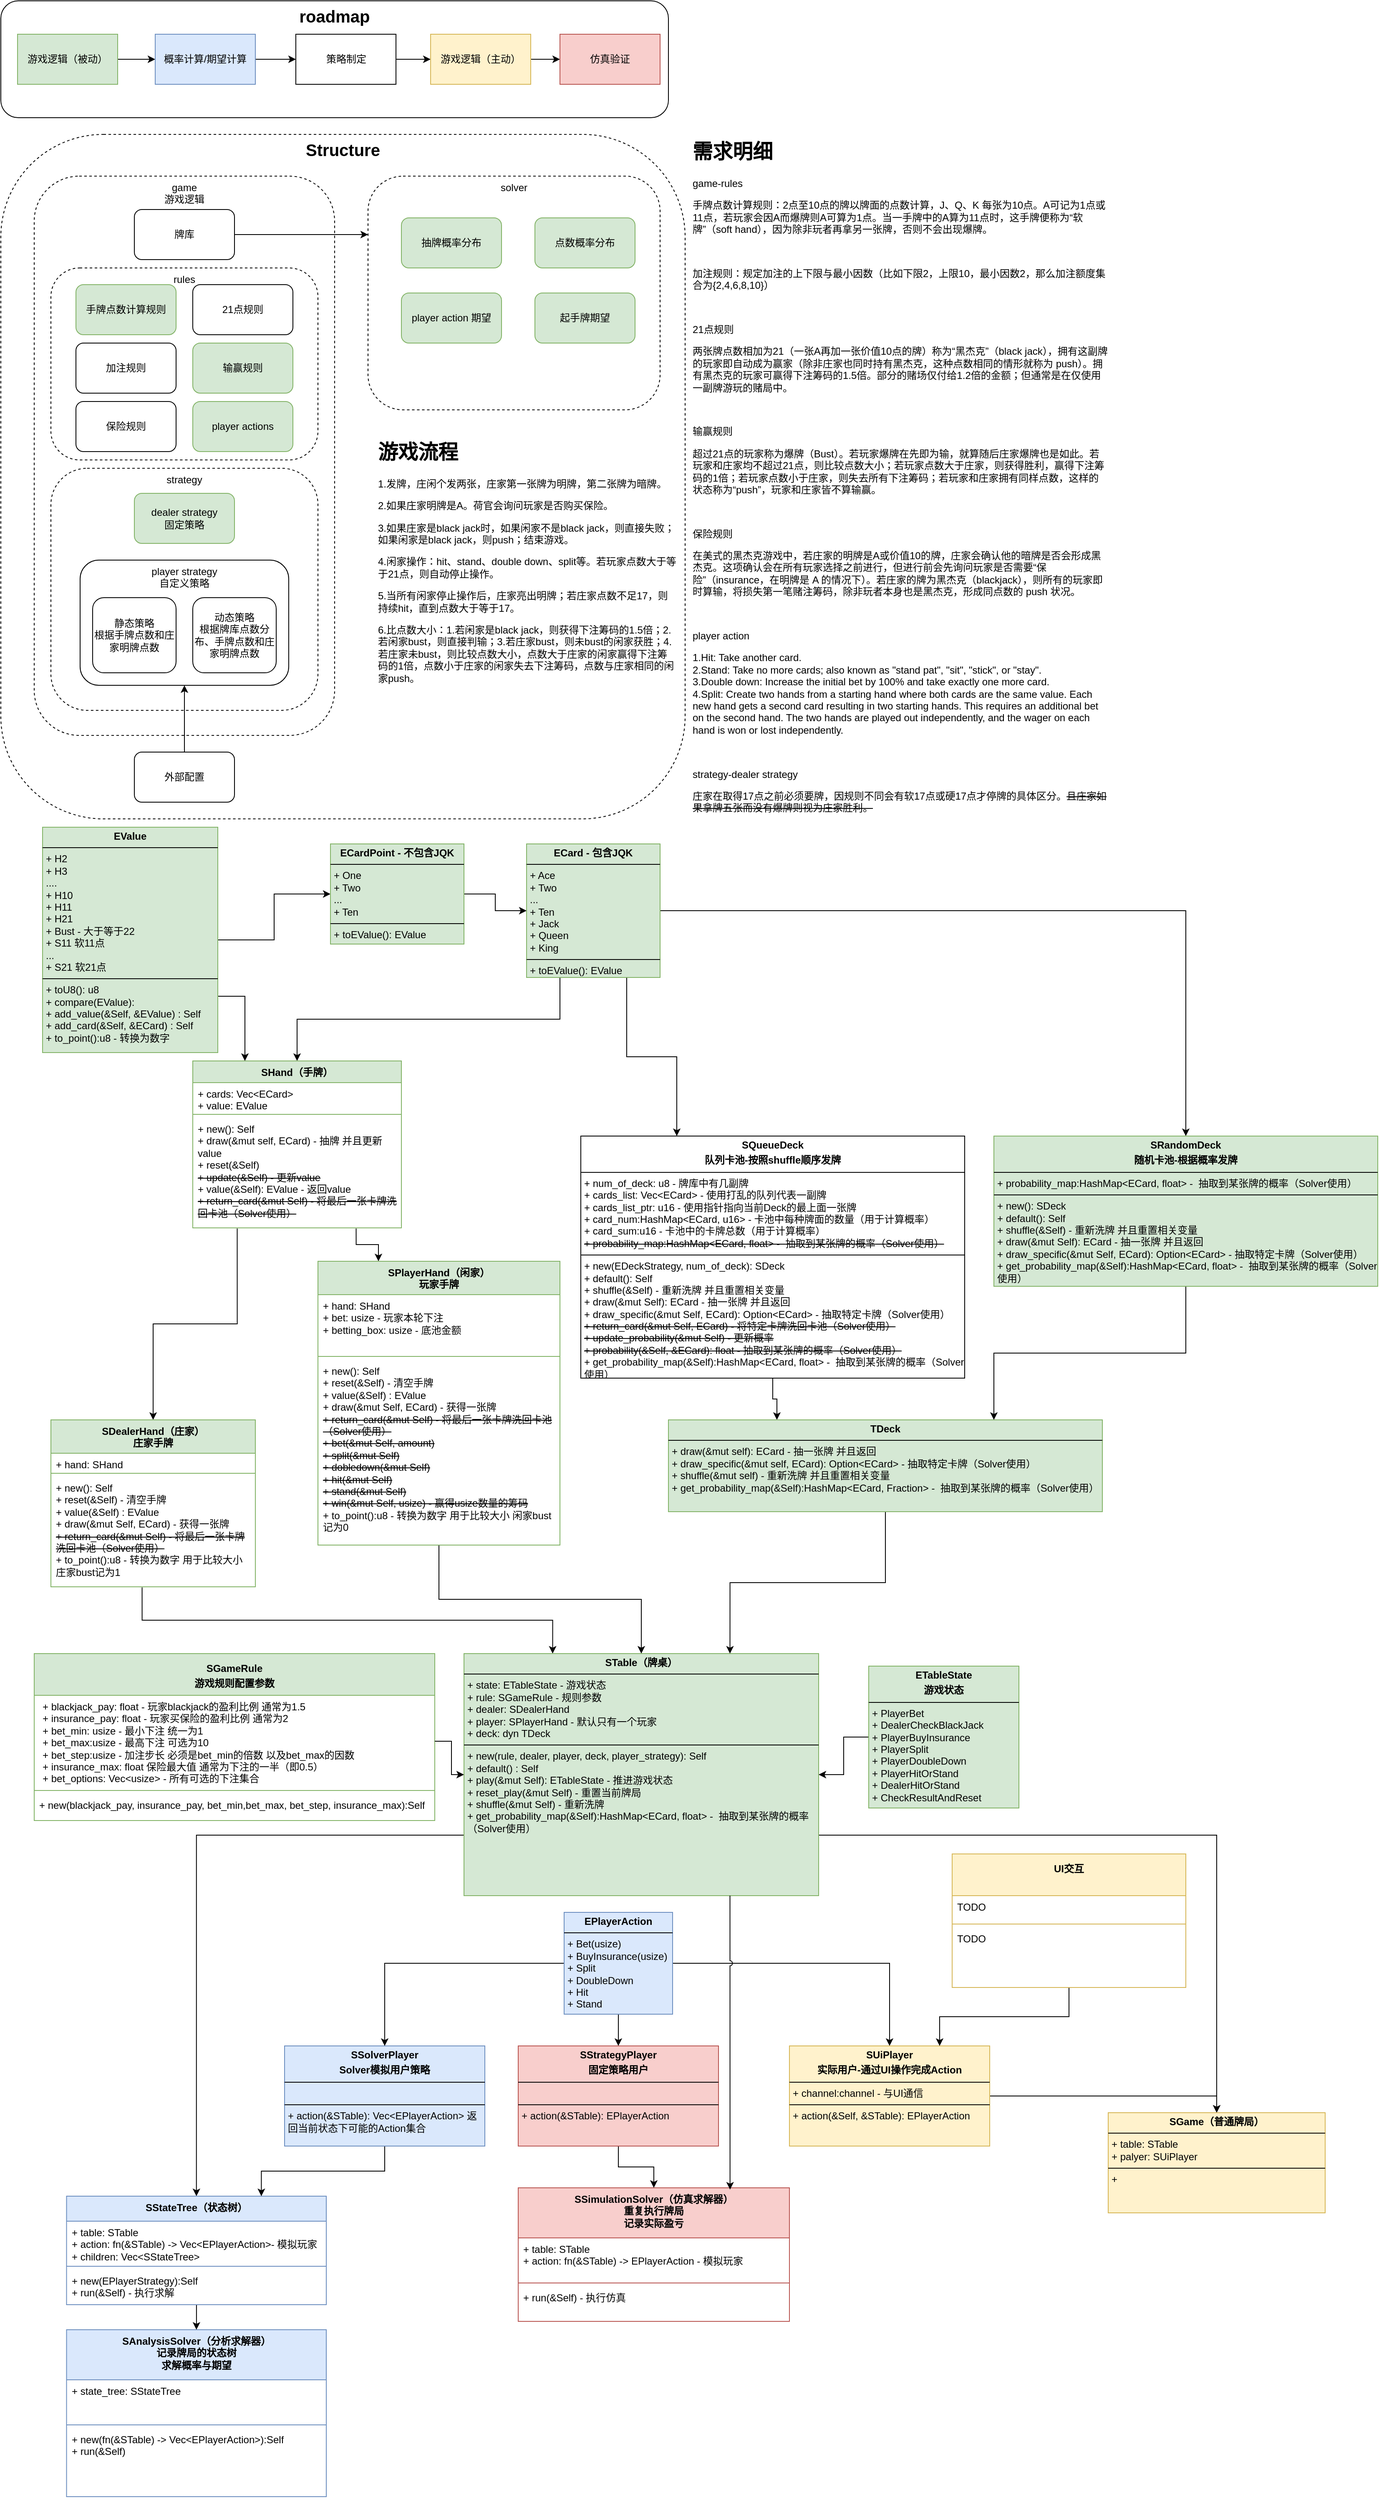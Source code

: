 <mxfile version="24.6.4" type="device">
  <diagram name="第 1 页" id="0Xf5-WbQuykDUrxCoj9X">
    <mxGraphModel dx="1628" dy="2125" grid="1" gridSize="10" guides="1" tooltips="1" connect="1" arrows="1" fold="1" page="1" pageScale="1" pageWidth="827" pageHeight="1169" math="0" shadow="0">
      <root>
        <mxCell id="0" />
        <mxCell id="1" parent="0" />
        <mxCell id="Zoe6LWstfdoIp6qeAD0j-38" value="&lt;b&gt;&lt;font style=&quot;font-size: 20px;&quot;&gt;Structure&lt;/font&gt;&lt;/b&gt;" style="rounded=1;whiteSpace=wrap;html=1;verticalAlign=top;dashed=1;" parent="1" vertex="1">
          <mxGeometry width="820" height="820" as="geometry" />
        </mxCell>
        <mxCell id="Zoe6LWstfdoIp6qeAD0j-1" value="game&lt;div&gt;游戏逻辑&lt;/div&gt;" style="rounded=1;whiteSpace=wrap;html=1;verticalAlign=top;dashed=1;" parent="1" vertex="1">
          <mxGeometry x="40" y="50" width="360" height="670" as="geometry" />
        </mxCell>
        <mxCell id="Zoe6LWstfdoIp6qeAD0j-18" value="rules" style="rounded=1;whiteSpace=wrap;html=1;verticalAlign=top;dashed=1;" parent="1" vertex="1">
          <mxGeometry x="60" y="160" width="320" height="230" as="geometry" />
        </mxCell>
        <mxCell id="Zoe6LWstfdoIp6qeAD0j-2" value="strategy" style="rounded=1;whiteSpace=wrap;html=1;verticalAlign=top;dashed=1;" parent="1" vertex="1">
          <mxGeometry x="60" y="400" width="320" height="290" as="geometry" />
        </mxCell>
        <mxCell id="Zoe6LWstfdoIp6qeAD0j-3" value="dealer strategy&lt;div&gt;固定策略&lt;/div&gt;" style="rounded=1;whiteSpace=wrap;html=1;fillColor=#d5e8d4;strokeColor=#82b366;" parent="1" vertex="1">
          <mxGeometry x="160" y="430" width="120" height="60" as="geometry" />
        </mxCell>
        <mxCell id="Zoe6LWstfdoIp6qeAD0j-4" value="player strategy&lt;div&gt;自定义策略&lt;/div&gt;" style="rounded=1;whiteSpace=wrap;html=1;verticalAlign=top;" parent="1" vertex="1">
          <mxGeometry x="95" y="510" width="250" height="150" as="geometry" />
        </mxCell>
        <mxCell id="Zoe6LWstfdoIp6qeAD0j-6" style="edgeStyle=orthogonalEdgeStyle;rounded=0;orthogonalLoop=1;jettySize=auto;html=1;exitX=0.5;exitY=0;exitDx=0;exitDy=0;entryX=0.5;entryY=1;entryDx=0;entryDy=0;" parent="1" source="Zoe6LWstfdoIp6qeAD0j-5" target="Zoe6LWstfdoIp6qeAD0j-4" edge="1">
          <mxGeometry relative="1" as="geometry" />
        </mxCell>
        <mxCell id="Zoe6LWstfdoIp6qeAD0j-5" value="外部配置" style="rounded=1;whiteSpace=wrap;html=1;" parent="1" vertex="1">
          <mxGeometry x="160" y="740" width="120" height="60" as="geometry" />
        </mxCell>
        <mxCell id="Zoe6LWstfdoIp6qeAD0j-9" value="solver" style="rounded=1;whiteSpace=wrap;html=1;dashed=1;verticalAlign=top;" parent="1" vertex="1">
          <mxGeometry x="440" y="50" width="350" height="280" as="geometry" />
        </mxCell>
        <mxCell id="Zoe6LWstfdoIp6qeAD0j-10" value="抽牌概率分布" style="rounded=1;whiteSpace=wrap;html=1;fillColor=#d5e8d4;strokeColor=#82b366;" parent="1" vertex="1">
          <mxGeometry x="480" y="100" width="120" height="60" as="geometry" />
        </mxCell>
        <mxCell id="Zoe6LWstfdoIp6qeAD0j-11" value="点数概率分布" style="rounded=1;whiteSpace=wrap;html=1;fillColor=#d5e8d4;strokeColor=#82b366;" parent="1" vertex="1">
          <mxGeometry x="640" y="100" width="120" height="60" as="geometry" />
        </mxCell>
        <mxCell id="Zoe6LWstfdoIp6qeAD0j-12" value="输赢规则" style="rounded=1;whiteSpace=wrap;html=1;fillColor=#d5e8d4;strokeColor=#82b366;" parent="1" vertex="1">
          <mxGeometry x="230" y="250" width="120" height="60" as="geometry" />
        </mxCell>
        <mxCell id="Zoe6LWstfdoIp6qeAD0j-21" style="edgeStyle=orthogonalEdgeStyle;rounded=0;orthogonalLoop=1;jettySize=auto;html=1;exitX=1;exitY=0.5;exitDx=0;exitDy=0;entryX=0;entryY=0.25;entryDx=0;entryDy=0;" parent="1" source="Zoe6LWstfdoIp6qeAD0j-13" target="Zoe6LWstfdoIp6qeAD0j-9" edge="1">
          <mxGeometry relative="1" as="geometry" />
        </mxCell>
        <mxCell id="Zoe6LWstfdoIp6qeAD0j-13" value="牌库" style="rounded=1;whiteSpace=wrap;html=1;" parent="1" vertex="1">
          <mxGeometry x="160" y="90" width="120" height="60" as="geometry" />
        </mxCell>
        <mxCell id="Zoe6LWstfdoIp6qeAD0j-14" value="手牌点数计算规则" style="rounded=1;whiteSpace=wrap;html=1;fillColor=#d5e8d4;strokeColor=#82b366;" parent="1" vertex="1">
          <mxGeometry x="90" y="180" width="120" height="60" as="geometry" />
        </mxCell>
        <mxCell id="Zoe6LWstfdoIp6qeAD0j-16" value="21点规则" style="rounded=1;whiteSpace=wrap;html=1;" parent="1" vertex="1">
          <mxGeometry x="230" y="180" width="120" height="60" as="geometry" />
        </mxCell>
        <mxCell id="Zoe6LWstfdoIp6qeAD0j-17" value="加注规则" style="rounded=1;whiteSpace=wrap;html=1;" parent="1" vertex="1">
          <mxGeometry x="90" y="250" width="120" height="60" as="geometry" />
        </mxCell>
        <mxCell id="Zoe6LWstfdoIp6qeAD0j-19" value="静态策略&lt;div&gt;根据手牌点数和庄家明牌点数&lt;/div&gt;" style="rounded=1;whiteSpace=wrap;html=1;" parent="1" vertex="1">
          <mxGeometry x="110" y="555" width="100" height="90" as="geometry" />
        </mxCell>
        <mxCell id="Zoe6LWstfdoIp6qeAD0j-20" value="动态策略&lt;div&gt;根据牌库点数分布、手牌点数和庄家明牌点数&lt;/div&gt;" style="rounded=1;whiteSpace=wrap;html=1;" parent="1" vertex="1">
          <mxGeometry x="230" y="555" width="100" height="90" as="geometry" />
        </mxCell>
        <mxCell id="Zoe6LWstfdoIp6qeAD0j-22" value="player actions" style="rounded=1;whiteSpace=wrap;html=1;fillColor=#d5e8d4;strokeColor=#82b366;" parent="1" vertex="1">
          <mxGeometry x="230" y="320" width="120" height="60" as="geometry" />
        </mxCell>
        <mxCell id="Zoe6LWstfdoIp6qeAD0j-23" value="player action 期望" style="rounded=1;whiteSpace=wrap;html=1;fillColor=#d5e8d4;strokeColor=#82b366;" parent="1" vertex="1">
          <mxGeometry x="480" y="190" width="120" height="60" as="geometry" />
        </mxCell>
        <mxCell id="Zoe6LWstfdoIp6qeAD0j-24" value="起手牌期望" style="rounded=1;whiteSpace=wrap;html=1;fillColor=#d5e8d4;strokeColor=#82b366;" parent="1" vertex="1">
          <mxGeometry x="640" y="190" width="120" height="60" as="geometry" />
        </mxCell>
        <mxCell id="Zoe6LWstfdoIp6qeAD0j-25" value="&lt;b&gt;&lt;font style=&quot;font-size: 20px;&quot;&gt;roadmap&lt;/font&gt;&lt;/b&gt;" style="rounded=1;whiteSpace=wrap;html=1;verticalAlign=top;" parent="1" vertex="1">
          <mxGeometry y="-160" width="800" height="140" as="geometry" />
        </mxCell>
        <mxCell id="Zoe6LWstfdoIp6qeAD0j-31" style="edgeStyle=orthogonalEdgeStyle;rounded=0;orthogonalLoop=1;jettySize=auto;html=1;exitX=1;exitY=0.5;exitDx=0;exitDy=0;entryX=0;entryY=0.5;entryDx=0;entryDy=0;" parent="1" source="Zoe6LWstfdoIp6qeAD0j-26" target="Zoe6LWstfdoIp6qeAD0j-27" edge="1">
          <mxGeometry relative="1" as="geometry" />
        </mxCell>
        <mxCell id="Zoe6LWstfdoIp6qeAD0j-26" value="游戏逻辑（被动）" style="rounded=0;whiteSpace=wrap;html=1;fillColor=#d5e8d4;strokeColor=#82b366;" parent="1" vertex="1">
          <mxGeometry x="20" y="-120" width="120" height="60" as="geometry" />
        </mxCell>
        <mxCell id="Zoe6LWstfdoIp6qeAD0j-32" style="edgeStyle=orthogonalEdgeStyle;rounded=0;orthogonalLoop=1;jettySize=auto;html=1;exitX=1;exitY=0.5;exitDx=0;exitDy=0;entryX=0;entryY=0.5;entryDx=0;entryDy=0;" parent="1" source="Zoe6LWstfdoIp6qeAD0j-27" target="Zoe6LWstfdoIp6qeAD0j-28" edge="1">
          <mxGeometry relative="1" as="geometry" />
        </mxCell>
        <mxCell id="Zoe6LWstfdoIp6qeAD0j-27" value="概率计算/期望计算" style="rounded=0;whiteSpace=wrap;html=1;fillColor=#dae8fc;strokeColor=#6c8ebf;" parent="1" vertex="1">
          <mxGeometry x="185" y="-120" width="120" height="60" as="geometry" />
        </mxCell>
        <mxCell id="Zoe6LWstfdoIp6qeAD0j-33" style="edgeStyle=orthogonalEdgeStyle;rounded=0;orthogonalLoop=1;jettySize=auto;html=1;entryX=0;entryY=0.5;entryDx=0;entryDy=0;" parent="1" source="Zoe6LWstfdoIp6qeAD0j-28" target="Zoe6LWstfdoIp6qeAD0j-29" edge="1">
          <mxGeometry relative="1" as="geometry" />
        </mxCell>
        <mxCell id="Zoe6LWstfdoIp6qeAD0j-28" value="策略制定" style="rounded=0;whiteSpace=wrap;html=1;" parent="1" vertex="1">
          <mxGeometry x="353.5" y="-120" width="120" height="60" as="geometry" />
        </mxCell>
        <mxCell id="Zoe6LWstfdoIp6qeAD0j-34" style="edgeStyle=orthogonalEdgeStyle;rounded=0;orthogonalLoop=1;jettySize=auto;html=1;entryX=0;entryY=0.5;entryDx=0;entryDy=0;" parent="1" source="Zoe6LWstfdoIp6qeAD0j-29" target="Zoe6LWstfdoIp6qeAD0j-30" edge="1">
          <mxGeometry relative="1" as="geometry" />
        </mxCell>
        <mxCell id="Zoe6LWstfdoIp6qeAD0j-29" value="游戏逻辑（主动）" style="rounded=0;whiteSpace=wrap;html=1;fillColor=#fff2cc;strokeColor=#d6b656;" parent="1" vertex="1">
          <mxGeometry x="515" y="-120" width="120" height="60" as="geometry" />
        </mxCell>
        <mxCell id="Zoe6LWstfdoIp6qeAD0j-30" value="仿真验证" style="rounded=0;whiteSpace=wrap;html=1;fillColor=#f8cecc;strokeColor=#b85450;" parent="1" vertex="1">
          <mxGeometry x="670" y="-120" width="120" height="60" as="geometry" />
        </mxCell>
        <mxCell id="Zoe6LWstfdoIp6qeAD0j-36" value="&lt;h1 style=&quot;margin-top: 0px;&quot;&gt;需求明细&lt;/h1&gt;&lt;p&gt;game-rules&lt;/p&gt;&lt;p&gt;手牌点数计算规则：2点至10点的牌以牌面的点数计算，J、Q、K 每张为10点。A可记为1点或11点，若玩家会因A而爆牌则A可算为1点。当一手牌中的A算为11点时，这手牌便称为“软牌”（soft hand），因为除非玩者再拿另一张牌，否则不会出现爆牌。&lt;/p&gt;&lt;p&gt;&lt;br&gt;&lt;/p&gt;&lt;p&gt;加注规则：规定加注的上下限与最小因数（比如下限2，上限10，最小因数2，那么加注额度集合为{2,4,6,8,10}）&lt;/p&gt;&lt;p&gt;&lt;br&gt;&lt;/p&gt;&lt;p&gt;21点规则&lt;/p&gt;&lt;p&gt;两张牌点数相加为21（一张A再加一张价值10点的牌）称为“黑杰克”（black jack），拥有这副牌的玩家即自动成为赢家（除非庄家也同时持有黑杰克，这种点数相同的情形就称为 push）。拥有黑杰克的玩家可赢得下注筹码的1.5倍。部分的赌场仅付给1.2倍的金额；但通常是在仅使用一副牌游玩的赌局中。&lt;br&gt;&lt;/p&gt;&lt;p&gt;&lt;br&gt;&lt;/p&gt;&lt;p&gt;输赢规则&lt;/p&gt;&lt;p&gt;超过21点的玩家称为爆牌（Bust）。若玩家爆牌在先即为输，就算随后庄家爆牌也是如此。若玩家和庄家均不超过21点，则比较点数大小；若玩家点数大于庄家，则获得胜利，赢得下注筹码的1倍；若玩家点数小于庄家，则失去所有下注筹码；若玩家和庄家拥有同样点数，这样的状态称为“push”，玩家和庄家皆不算输赢。&lt;br&gt;&lt;/p&gt;&lt;p&gt;&lt;br&gt;&lt;/p&gt;&lt;p&gt;保险规则&lt;/p&gt;&lt;p&gt;在美式的黑杰克游戏中，若庄家的明牌是A或价值10的牌，庄家会确认他的暗牌是否会形成黑杰克。这项确认会在所有玩家选择之前进行，但进行前会先询问玩家是否需要“保险”（insurance，在明牌是 A 的情况下）。若庄家的牌为黑杰克（blackjack），则所有的玩家即时算输，将损失第一笔赌注筹码，除非玩者本身也是黑杰克，形成同点数的 push 状况。&lt;/p&gt;&lt;p&gt;&lt;br&gt;&lt;/p&gt;&lt;p&gt;player action&lt;/p&gt;&lt;p&gt;1.Hit: Take another card.&lt;span style=&quot;background-color: initial;&quot;&gt;&lt;br&gt;&lt;/span&gt;&lt;span style=&quot;background-color: initial;&quot;&gt;2.Stand: Take no more cards; also known as &quot;stand pat&quot;, &quot;sit&quot;, &quot;stick&quot;, or &quot;stay&quot;.&lt;br&gt;3.&lt;/span&gt;&lt;span style=&quot;background-color: initial;&quot;&gt;Double down: Increase the initial bet by 100% and take exactly one more card.&lt;br&gt;4.&lt;/span&gt;&lt;span style=&quot;background-color: initial;&quot;&gt;Split: Create two hands from a starting hand where both cards are the same value. Each new hand gets a second card resulting in two starting hands. This requires an additional bet on the second hand. The two hands are played out independently, and the wager on each hand is won or lost independently.&lt;/span&gt;&lt;/p&gt;&lt;p&gt;&lt;br&gt;&lt;/p&gt;&lt;p&gt;strategy-dealer strategy&lt;/p&gt;&lt;p&gt;庄家在取得17点之前必须要牌，因规则不同会有软17点或硬17点才停牌的具体区分。&lt;strike&gt;且庄家如果拿牌五张而没有爆牌则视为庄家胜利。&lt;/strike&gt;&lt;br&gt;&lt;/p&gt;" style="text;html=1;whiteSpace=wrap;overflow=hidden;rounded=0;" parent="1" vertex="1">
          <mxGeometry x="827" width="500" height="830" as="geometry" />
        </mxCell>
        <mxCell id="Zoe6LWstfdoIp6qeAD0j-37" value="保险规则" style="rounded=1;whiteSpace=wrap;html=1;" parent="1" vertex="1">
          <mxGeometry x="90" y="320" width="120" height="60" as="geometry" />
        </mxCell>
        <mxCell id="Zoe6LWstfdoIp6qeAD0j-39" value="&lt;h1 style=&quot;margin-top: 0px;&quot;&gt;游戏流程&lt;/h1&gt;&lt;p&gt;1.发牌，庄闲个发两张，庄家第一张牌为明牌，第二张牌为暗牌。&lt;/p&gt;&lt;p&gt;2.如果庄家明牌是A。荷官会询问玩家是否购买保险。&lt;/p&gt;&lt;p&gt;3.如果庄家是&lt;span style=&quot;background-color: initial;&quot;&gt;black jack时，如果闲家不是&lt;/span&gt;&lt;span style=&quot;background-color: initial;&quot;&gt;black jack，则直接失败；如果闲家是&lt;/span&gt;&lt;span style=&quot;background-color: initial;&quot;&gt;black jack，则push&lt;/span&gt;&lt;span style=&quot;background-color: initial;&quot;&gt;；结束游戏。&lt;/span&gt;&lt;/p&gt;&lt;p&gt;&lt;span style=&quot;background-color: initial;&quot;&gt;4.闲家操作：hit、stand、double down、split等。若玩家点数大于等于21点，则自动停止操作。&lt;/span&gt;&lt;/p&gt;&lt;p&gt;&lt;span style=&quot;background-color: initial;&quot;&gt;5.当所有闲家停止操作后，庄家亮出明牌；若庄家点数不足17，则持续hit，直到点数大于等于17。&lt;/span&gt;&lt;/p&gt;&lt;p&gt;&lt;span style=&quot;background-color: initial;&quot;&gt;6.比点数大小：1.若闲家是black jack，则获得下注筹码的1.5倍；2.若闲家bust，则直接判输；3.若庄家bust，则未bust的闲家获胜；4.若庄家未bust，则比较点数大小，点数大于庄家的闲家赢得下注筹码的1倍，点数小于庄家的闲家失去下注筹码，点数与庄家相同的闲家push。&lt;/span&gt;&lt;/p&gt;" style="text;html=1;whiteSpace=wrap;overflow=hidden;rounded=0;" parent="1" vertex="1">
          <mxGeometry x="450" y="360" width="360" height="380" as="geometry" />
        </mxCell>
        <mxCell id="arHHOXSYV5D0Y9RjJXxl-7" style="edgeStyle=orthogonalEdgeStyle;rounded=0;orthogonalLoop=1;jettySize=auto;html=1;exitX=0.25;exitY=1;exitDx=0;exitDy=0;" edge="1" parent="1" source="Zoe6LWstfdoIp6qeAD0j-40" target="Zoe6LWstfdoIp6qeAD0j-42">
          <mxGeometry relative="1" as="geometry" />
        </mxCell>
        <mxCell id="arHHOXSYV5D0Y9RjJXxl-8" style="edgeStyle=orthogonalEdgeStyle;rounded=0;orthogonalLoop=1;jettySize=auto;html=1;exitX=0.75;exitY=1;exitDx=0;exitDy=0;entryX=0.25;entryY=0;entryDx=0;entryDy=0;" edge="1" parent="1" source="Zoe6LWstfdoIp6qeAD0j-40" target="Zoe6LWstfdoIp6qeAD0j-41">
          <mxGeometry relative="1" as="geometry" />
        </mxCell>
        <mxCell id="arHHOXSYV5D0Y9RjJXxl-105" style="edgeStyle=orthogonalEdgeStyle;rounded=0;orthogonalLoop=1;jettySize=auto;html=1;" edge="1" parent="1" source="Zoe6LWstfdoIp6qeAD0j-40" target="arHHOXSYV5D0Y9RjJXxl-61">
          <mxGeometry relative="1" as="geometry" />
        </mxCell>
        <mxCell id="Zoe6LWstfdoIp6qeAD0j-40" value="&lt;p style=&quot;margin:0px;margin-top:4px;text-align:center;&quot;&gt;&lt;b&gt;ECard - 包含JQK&lt;/b&gt;&lt;/p&gt;&lt;hr size=&quot;1&quot; style=&quot;border-style:solid;&quot;&gt;&lt;p style=&quot;margin: 0px 0px 0px 4px;&quot;&gt;+ Ace&lt;/p&gt;&lt;p style=&quot;margin: 0px 0px 0px 4px;&quot;&gt;+ Two&lt;/p&gt;&lt;p style=&quot;margin: 0px 0px 0px 4px;&quot;&gt;...&lt;/p&gt;&lt;p style=&quot;margin: 0px 0px 0px 4px;&quot;&gt;+ Ten&lt;/p&gt;&lt;p style=&quot;margin: 0px 0px 0px 4px;&quot;&gt;+ Jack&lt;/p&gt;&lt;p style=&quot;margin: 0px 0px 0px 4px;&quot;&gt;+ Queen&lt;/p&gt;&lt;p style=&quot;margin: 0px 0px 0px 4px;&quot;&gt;+ King&lt;/p&gt;&lt;hr style=&quot;border-style: solid;&quot; size=&quot;1&quot;&gt;&lt;p style=&quot;margin: 0px 0px 0px 4px;&quot;&gt;+ toEValue():&amp;nbsp;&lt;span style=&quot;background-color: initial;&quot;&gt;EValue&lt;/span&gt;&lt;/p&gt;" style="verticalAlign=top;align=left;overflow=fill;html=1;whiteSpace=wrap;fillColor=#d5e8d4;strokeColor=#82b366;" parent="1" vertex="1">
          <mxGeometry x="630" y="850" width="160" height="160" as="geometry" />
        </mxCell>
        <mxCell id="arHHOXSYV5D0Y9RjJXxl-27" style="edgeStyle=orthogonalEdgeStyle;rounded=0;orthogonalLoop=1;jettySize=auto;html=1;exitX=0.5;exitY=1;exitDx=0;exitDy=0;entryX=0.25;entryY=0;entryDx=0;entryDy=0;" edge="1" parent="1" source="Zoe6LWstfdoIp6qeAD0j-41" target="arHHOXSYV5D0Y9RjJXxl-59">
          <mxGeometry relative="1" as="geometry" />
        </mxCell>
        <mxCell id="Zoe6LWstfdoIp6qeAD0j-41" value="&lt;p style=&quot;margin:0px;margin-top:4px;text-align:center;&quot;&gt;&lt;b&gt;SQueueDeck&lt;/b&gt;&lt;/p&gt;&lt;p style=&quot;margin:0px;margin-top:4px;text-align:center;&quot;&gt;&lt;b&gt;队列卡池-按照shuffle顺序发牌&lt;/b&gt;&lt;/p&gt;&lt;hr size=&quot;1&quot; style=&quot;border-style:solid;&quot;&gt;&lt;p style=&quot;margin:0px;margin-left:4px;&quot;&gt;&lt;span style=&quot;background-color: initial;&quot;&gt;+ num_of_deck: u8 - 牌库中有几副牌&lt;/span&gt;&lt;br&gt;&lt;/p&gt;&lt;p style=&quot;margin:0px;margin-left:4px;&quot;&gt;+ cards_list: Vec&amp;lt;&lt;span style=&quot;background-color: initial;&quot;&gt;ECard&amp;gt; - 使用打乱的队列代表一副牌&lt;/span&gt;&lt;/p&gt;&lt;p style=&quot;margin:0px;margin-left:4px;&quot;&gt;&lt;span style=&quot;background-color: initial;&quot;&gt;+ cards_list_ptr: u16 - 使用指针指向当前Deck的最上面一张牌&lt;/span&gt;&lt;/p&gt;&lt;p style=&quot;margin:0px;margin-left:4px;&quot;&gt;+ card_num:HashMap&amp;lt;&lt;span style=&quot;background-color: initial;&quot;&gt;ECard, u16&lt;/span&gt;&lt;span style=&quot;background-color: initial;&quot;&gt;&amp;gt;&amp;nbsp;&lt;/span&gt;&lt;span style=&quot;background-color: initial;&quot;&gt;- 卡池中每种牌面的数量（用于计算概率）&lt;/span&gt;&lt;/p&gt;&lt;p style=&quot;margin:0px;margin-left:4px;&quot;&gt;&lt;span style=&quot;background-color: initial;&quot;&gt;+ card_sum:u16 - 卡池中的卡牌总数&lt;/span&gt;&lt;span style=&quot;background-color: initial;&quot;&gt;（用于计算概率）&lt;/span&gt;&lt;/p&gt;&lt;p style=&quot;margin:0px;margin-left:4px;&quot;&gt;&lt;strike&gt;&lt;span style=&quot;background-color: initial;&quot;&gt;+ &lt;/span&gt;&lt;span style=&quot;background-color: initial;&quot;&gt;probability_map:&lt;/span&gt;HashMap&amp;lt;&lt;span style=&quot;background-color: initial;&quot;&gt;ECard, float&lt;/span&gt;&lt;span style=&quot;background-color: initial;&quot;&gt;&amp;gt;&amp;nbsp;&lt;/span&gt;&lt;span style=&quot;background-color: initial;&quot;&gt;-&amp;nbsp;&amp;nbsp;&lt;/span&gt;&lt;span style=&quot;background-color: initial;&quot;&gt;抽取到某张牌的概率&lt;/span&gt;&lt;span style=&quot;background-color: initial;&quot;&gt;（&lt;/span&gt;&lt;span style=&quot;background-color: initial;&quot;&gt;Solver使用&lt;/span&gt;&lt;span style=&quot;background-color: initial;&quot;&gt;）&lt;/span&gt;&lt;/strike&gt;&lt;/p&gt;&lt;hr size=&quot;1&quot; style=&quot;border-style:solid;&quot;&gt;&lt;p style=&quot;margin:0px;margin-left:4px;&quot;&gt;+ new(&lt;span style=&quot;background-color: initial;&quot;&gt;EDeckStrategy,&amp;nbsp;&lt;/span&gt;&lt;span style=&quot;background-color: initial;&quot;&gt;num_of_deck&lt;/span&gt;&lt;span style=&quot;background-color: initial;&quot;&gt;): SDeck&lt;/span&gt;&lt;/p&gt;&lt;p style=&quot;margin:0px;margin-left:4px;&quot;&gt;+ default(): Self&lt;span style=&quot;background-color: initial;&quot;&gt;&lt;br&gt;&lt;/span&gt;&lt;/p&gt;&lt;p style=&quot;margin:0px;margin-left:4px;&quot;&gt;&lt;span style=&quot;background-color: initial;&quot;&gt;+ shuffle(&amp;amp;Self) - 重新洗牌 并且重置相关变量&lt;/span&gt;&lt;/p&gt;&lt;p style=&quot;margin:0px;margin-left:4px;&quot;&gt;&lt;span style=&quot;background-color: initial;&quot;&gt;+ draw(&amp;amp;mut Self): ECard - 抽一张牌 并且返回&lt;/span&gt;&lt;/p&gt;&lt;p style=&quot;margin:0px;margin-left:4px;&quot;&gt;&lt;span style=&quot;background-color: initial;&quot;&gt;+ draw_specific(&amp;amp;mut Self, ECard): Option&amp;lt;ECard&amp;gt; -&amp;nbsp;&lt;/span&gt;&lt;span style=&quot;background-color: initial;&quot;&gt;抽取特定卡牌&lt;/span&gt;&lt;span style=&quot;background-color: initial;&quot;&gt;（&lt;/span&gt;&lt;span style=&quot;background-color: initial;&quot;&gt;Solver使用&lt;/span&gt;&lt;span style=&quot;background-color: initial;&quot;&gt;）&lt;/span&gt;&lt;/p&gt;&lt;p style=&quot;margin:0px;margin-left:4px;&quot;&gt;&lt;strike&gt;&lt;span style=&quot;background-color: initial;&quot;&gt;+ return_card(&amp;amp;mut Self, ECard) - 将特定卡牌洗回卡池（&lt;/span&gt;&lt;span style=&quot;background-color: initial;&quot;&gt;Solver使用&lt;/span&gt;&lt;span style=&quot;background-color: initial;&quot;&gt;）&lt;/span&gt;&lt;span style=&quot;background-color: initial;&quot;&gt;&lt;br&gt;&lt;/span&gt;&lt;/strike&gt;&lt;/p&gt;&lt;p style=&quot;margin:0px;margin-left:4px;&quot;&gt;&lt;strike&gt;&lt;span style=&quot;background-color: initial;&quot;&gt;+ update_probability(&amp;amp;mut Self) - 更新概率&lt;/span&gt;&lt;span style=&quot;background-color: initial;&quot;&gt;&lt;br&gt;&lt;/span&gt;&lt;/strike&gt;&lt;/p&gt;&lt;p style=&quot;margin:0px;margin-left:4px;&quot;&gt;&lt;strike&gt;&lt;span style=&quot;background-color: initial;&quot;&gt;+ probability(&amp;amp;Self, &amp;amp;ECard): float -&amp;nbsp;&lt;/span&gt;&lt;span style=&quot;background-color: initial;&quot;&gt;抽取到某张牌的概率&lt;/span&gt;&lt;span style=&quot;background-color: initial;&quot;&gt;（&lt;/span&gt;&lt;span style=&quot;background-color: initial;&quot;&gt;Solver使用&lt;/span&gt;&lt;span style=&quot;background-color: initial;&quot;&gt;）&lt;/span&gt;&lt;/strike&gt;&lt;/p&gt;&lt;p style=&quot;margin:0px;margin-left:4px;&quot;&gt;&lt;span style=&quot;background-color: initial;&quot;&gt;+ get_&lt;/span&gt;&lt;span style=&quot;background-color: initial;&quot;&gt;probability_map&lt;/span&gt;&lt;span style=&quot;background-color: initial;&quot;&gt;(&amp;amp;Self)&lt;/span&gt;&lt;span style=&quot;background-color: initial;&quot;&gt;:&lt;/span&gt;&lt;span style=&quot;background-color: initial;&quot;&gt;HashMap&amp;lt;&lt;/span&gt;&lt;span style=&quot;background-color: initial;&quot;&gt;ECard, float&lt;/span&gt;&lt;span style=&quot;background-color: initial;&quot;&gt;&amp;gt;&amp;nbsp;&lt;/span&gt;&lt;span style=&quot;background-color: initial;&quot;&gt;-&amp;nbsp;&amp;nbsp;&lt;/span&gt;&lt;span style=&quot;background-color: initial;&quot;&gt;抽取到某张牌的概率&lt;/span&gt;&lt;span style=&quot;background-color: initial;&quot;&gt;（&lt;/span&gt;&lt;span style=&quot;background-color: initial;&quot;&gt;Solver使用&lt;/span&gt;&lt;span style=&quot;background-color: initial;&quot;&gt;）&lt;/span&gt;&lt;/p&gt;" style="verticalAlign=top;align=left;overflow=fill;html=1;whiteSpace=wrap;" parent="1" vertex="1">
          <mxGeometry x="695" y="1200" width="460" height="290" as="geometry" />
        </mxCell>
        <mxCell id="arHHOXSYV5D0Y9RjJXxl-17" style="edgeStyle=orthogonalEdgeStyle;rounded=0;orthogonalLoop=1;jettySize=auto;html=1;entryX=0.25;entryY=0;entryDx=0;entryDy=0;exitX=0.783;exitY=1.006;exitDx=0;exitDy=0;exitPerimeter=0;" edge="1" parent="1" source="Zoe6LWstfdoIp6qeAD0j-45" target="arHHOXSYV5D0Y9RjJXxl-9">
          <mxGeometry relative="1" as="geometry">
            <mxPoint x="270" y="1170" as="sourcePoint" />
          </mxGeometry>
        </mxCell>
        <mxCell id="arHHOXSYV5D0Y9RjJXxl-18" style="edgeStyle=orthogonalEdgeStyle;rounded=0;orthogonalLoop=1;jettySize=auto;html=1;exitX=0.213;exitY=1.006;exitDx=0;exitDy=0;entryX=0.5;entryY=0;entryDx=0;entryDy=0;exitPerimeter=0;" edge="1" parent="1" source="Zoe6LWstfdoIp6qeAD0j-45" target="arHHOXSYV5D0Y9RjJXxl-13">
          <mxGeometry relative="1" as="geometry" />
        </mxCell>
        <mxCell id="Zoe6LWstfdoIp6qeAD0j-42" value="SHand（手牌）" style="swimlane;fontStyle=1;align=center;verticalAlign=top;childLayout=stackLayout;horizontal=1;startSize=26;horizontalStack=0;resizeParent=1;resizeParentMax=0;resizeLast=0;collapsible=1;marginBottom=0;whiteSpace=wrap;html=1;fillColor=#d5e8d4;strokeColor=#82b366;" parent="1" vertex="1">
          <mxGeometry x="230" y="1110" width="250" height="200" as="geometry" />
        </mxCell>
        <mxCell id="Zoe6LWstfdoIp6qeAD0j-43" value="+ cards: Vec&amp;lt;ECard&amp;gt;&lt;div&gt;+ value: EValue&lt;/div&gt;" style="text;strokeColor=none;fillColor=none;align=left;verticalAlign=top;spacingLeft=4;spacingRight=4;overflow=hidden;rotatable=0;points=[[0,0.5],[1,0.5]];portConstraint=eastwest;whiteSpace=wrap;html=1;" parent="Zoe6LWstfdoIp6qeAD0j-42" vertex="1">
          <mxGeometry y="26" width="250" height="34" as="geometry" />
        </mxCell>
        <mxCell id="Zoe6LWstfdoIp6qeAD0j-44" value="" style="line;strokeWidth=1;fillColor=none;align=left;verticalAlign=middle;spacingTop=-1;spacingLeft=3;spacingRight=3;rotatable=0;labelPosition=right;points=[];portConstraint=eastwest;strokeColor=inherit;" parent="Zoe6LWstfdoIp6qeAD0j-42" vertex="1">
          <mxGeometry y="60" width="250" height="8" as="geometry" />
        </mxCell>
        <mxCell id="Zoe6LWstfdoIp6qeAD0j-45" value="&lt;div&gt;+ new(): Self&lt;/div&gt;+ draw(&amp;amp;mut self, ECard) - 抽牌 并且更新value&lt;div&gt;+ reset(&amp;amp;Self)&lt;br&gt;&lt;div&gt;&lt;strike&gt;+ update(&amp;amp;Self) - 更新value&lt;/strike&gt;&lt;/div&gt;&lt;div&gt;+ value(&amp;amp;Self): EValue - 返回value&lt;/div&gt;&lt;div&gt;&lt;strike&gt;&lt;span style=&quot;background-color: initial;&quot;&gt;+ return_card(&amp;amp;mut Self) - 将最后一张卡牌洗回卡池（&lt;/span&gt;&lt;span style=&quot;background-color: initial;&quot;&gt;Solver使用&lt;/span&gt;&lt;span style=&quot;background-color: initial;&quot;&gt;）&lt;/span&gt;&lt;/strike&gt;&lt;br&gt;&lt;/div&gt;&lt;/div&gt;" style="text;strokeColor=none;fillColor=none;align=left;verticalAlign=top;spacingLeft=4;spacingRight=4;overflow=hidden;rotatable=0;points=[[0,0.5],[1,0.5]];portConstraint=eastwest;whiteSpace=wrap;html=1;" parent="Zoe6LWstfdoIp6qeAD0j-42" vertex="1">
          <mxGeometry y="68" width="250" height="132" as="geometry" />
        </mxCell>
        <mxCell id="arHHOXSYV5D0Y9RjJXxl-6" style="edgeStyle=orthogonalEdgeStyle;rounded=0;orthogonalLoop=1;jettySize=auto;html=1;exitX=1;exitY=0.5;exitDx=0;exitDy=0;entryX=0;entryY=0.5;entryDx=0;entryDy=0;" edge="1" parent="1" source="arHHOXSYV5D0Y9RjJXxl-3" target="arHHOXSYV5D0Y9RjJXxl-106">
          <mxGeometry relative="1" as="geometry" />
        </mxCell>
        <mxCell id="arHHOXSYV5D0Y9RjJXxl-26" style="edgeStyle=orthogonalEdgeStyle;rounded=0;orthogonalLoop=1;jettySize=auto;html=1;exitX=1;exitY=0.75;exitDx=0;exitDy=0;entryX=0.25;entryY=0;entryDx=0;entryDy=0;" edge="1" parent="1" source="arHHOXSYV5D0Y9RjJXxl-3" target="Zoe6LWstfdoIp6qeAD0j-42">
          <mxGeometry relative="1" as="geometry" />
        </mxCell>
        <mxCell id="arHHOXSYV5D0Y9RjJXxl-3" value="&lt;p style=&quot;margin:0px;margin-top:4px;text-align:center;&quot;&gt;&lt;b&gt;EValue&lt;/b&gt;&lt;/p&gt;&lt;hr size=&quot;1&quot; style=&quot;border-style:solid;&quot;&gt;&lt;p style=&quot;margin: 0px 0px 0px 4px;&quot;&gt;+ H2&lt;/p&gt;&lt;p style=&quot;margin: 0px 0px 0px 4px;&quot;&gt;+ H3&lt;/p&gt;&lt;p style=&quot;margin: 0px 0px 0px 4px;&quot;&gt;....&lt;/p&gt;&lt;p style=&quot;margin: 0px 0px 0px 4px;&quot;&gt;+ H10&lt;/p&gt;&lt;p style=&quot;margin: 0px 0px 0px 4px;&quot;&gt;+ H11&lt;/p&gt;&lt;p style=&quot;margin: 0px 0px 0px 4px;&quot;&gt;+ H21&lt;/p&gt;&lt;p style=&quot;margin: 0px 0px 0px 4px;&quot;&gt;+ Bust - 大于等于22&lt;/p&gt;&lt;p style=&quot;margin: 0px 0px 0px 4px;&quot;&gt;+ S11 软11点&lt;/p&gt;&lt;p style=&quot;margin: 0px 0px 0px 4px;&quot;&gt;...&lt;/p&gt;&lt;p style=&quot;margin: 0px 0px 0px 4px;&quot;&gt;+ S21 软21点&lt;/p&gt;&lt;hr style=&quot;border-style: solid;&quot; size=&quot;1&quot;&gt;&lt;p style=&quot;margin: 0px 0px 0px 4px;&quot;&gt;+ toU8(): u8&lt;/p&gt;&lt;p style=&quot;margin: 0px 0px 0px 4px;&quot;&gt;+ compare(EValue):&amp;nbsp;&lt;/p&gt;&lt;p style=&quot;margin: 0px 0px 0px 4px;&quot;&gt;+ add_value(&amp;amp;Self, &amp;amp;EValue) : Self&lt;/p&gt;&lt;p style=&quot;margin: 0px 0px 0px 4px;&quot;&gt;+ add_card(&amp;amp;Self, &amp;amp;ECard) : Self&lt;/p&gt;&lt;p style=&quot;margin: 0px 0px 0px 4px;&quot;&gt;+&amp;nbsp;&lt;span style=&quot;background-color: initial;&quot;&gt;to_point():u8 - 转换为数字&lt;/span&gt;&lt;/p&gt;&lt;p style=&quot;margin: 0px 0px 0px 4px;&quot;&gt;&lt;br&gt;&lt;/p&gt;" style="verticalAlign=top;align=left;overflow=fill;html=1;whiteSpace=wrap;fillColor=#d5e8d4;strokeColor=#82b366;" vertex="1" parent="1">
          <mxGeometry x="50" y="830" width="210" height="270" as="geometry" />
        </mxCell>
        <mxCell id="arHHOXSYV5D0Y9RjJXxl-28" style="edgeStyle=orthogonalEdgeStyle;rounded=0;orthogonalLoop=1;jettySize=auto;html=1;" edge="1" parent="1" source="arHHOXSYV5D0Y9RjJXxl-9" target="arHHOXSYV5D0Y9RjJXxl-21">
          <mxGeometry relative="1" as="geometry" />
        </mxCell>
        <mxCell id="arHHOXSYV5D0Y9RjJXxl-9" value="SPlayerHand（闲家）&lt;div&gt;玩家手牌&lt;/div&gt;" style="swimlane;fontStyle=1;align=center;verticalAlign=top;childLayout=stackLayout;horizontal=1;startSize=40;horizontalStack=0;resizeParent=1;resizeParentMax=0;resizeLast=0;collapsible=1;marginBottom=0;whiteSpace=wrap;html=1;fillColor=#d5e8d4;strokeColor=#82b366;" vertex="1" parent="1">
          <mxGeometry x="380" y="1350" width="290" height="340" as="geometry" />
        </mxCell>
        <mxCell id="arHHOXSYV5D0Y9RjJXxl-10" value="+ hand: SHand&lt;div&gt;&lt;span style=&quot;background-color: initial;&quot;&gt;+ bet: usize - 玩家本轮下注&lt;/span&gt;&lt;/div&gt;&lt;div&gt;&lt;span style=&quot;background-color: initial;&quot;&gt;+ betting_box: usize - 底池金额&lt;/span&gt;&lt;/div&gt;" style="text;strokeColor=none;fillColor=none;align=left;verticalAlign=top;spacingLeft=4;spacingRight=4;overflow=hidden;rotatable=0;points=[[0,0.5],[1,0.5]];portConstraint=eastwest;whiteSpace=wrap;html=1;" vertex="1" parent="arHHOXSYV5D0Y9RjJXxl-9">
          <mxGeometry y="40" width="290" height="70" as="geometry" />
        </mxCell>
        <mxCell id="arHHOXSYV5D0Y9RjJXxl-11" value="" style="line;strokeWidth=1;fillColor=none;align=left;verticalAlign=middle;spacingTop=-1;spacingLeft=3;spacingRight=3;rotatable=0;labelPosition=right;points=[];portConstraint=eastwest;strokeColor=inherit;" vertex="1" parent="arHHOXSYV5D0Y9RjJXxl-9">
          <mxGeometry y="110" width="290" height="8" as="geometry" />
        </mxCell>
        <mxCell id="arHHOXSYV5D0Y9RjJXxl-12" value="&lt;div&gt;&lt;span style=&quot;background-color: initial;&quot;&gt;+ new(): Self&lt;/span&gt;&lt;br&gt;&lt;/div&gt;&lt;div&gt;+ reset(&amp;amp;Self) - 清空手牌&lt;br&gt;&lt;/div&gt;&lt;div&gt;+ value(&amp;amp;Self) : EValue&lt;/div&gt;&lt;div&gt;+ draw(&amp;amp;mut Self, ECard) - 获得一张牌&lt;/div&gt;&lt;div&gt;&lt;strike&gt;&lt;span style=&quot;background-color: initial;&quot;&gt;+ return_card(&amp;amp;mut Self) - 将最后一张卡牌洗回卡池（&lt;/span&gt;&lt;span style=&quot;background-color: initial;&quot;&gt;Solver使用&lt;/span&gt;&lt;span style=&quot;background-color: initial;&quot;&gt;）&lt;/span&gt;&lt;/strike&gt;&lt;br&gt;&lt;/div&gt;&lt;div&gt;&lt;strike&gt;+ bet(&amp;amp;mut Self, amount)&lt;br&gt;&lt;/strike&gt;&lt;/div&gt;&lt;div&gt;&lt;strike&gt;+ split(&amp;amp;mut Self)&lt;br&gt;&lt;/strike&gt;&lt;/div&gt;&lt;div&gt;&lt;strike&gt;+ dobledown(&amp;amp;mut Self)&lt;br&gt;&lt;/strike&gt;&lt;/div&gt;&lt;div&gt;&lt;strike&gt;+ hit(&amp;amp;mut Self)&lt;br&gt;&lt;/strike&gt;&lt;/div&gt;&lt;div&gt;&lt;strike&gt;+ stand(&amp;amp;mut Self)&lt;br&gt;&lt;/strike&gt;&lt;/div&gt;&lt;div&gt;&lt;strike&gt;+ win(&amp;amp;mut Self, usize) - 赢得usize数量的筹码&lt;/strike&gt;&lt;/div&gt;&lt;div&gt;+ to_point():u8 - 转换为数字 用于比较大小 闲家bust记为0&lt;strike&gt;&lt;br&gt;&lt;/strike&gt;&lt;/div&gt;" style="text;strokeColor=none;fillColor=none;align=left;verticalAlign=top;spacingLeft=4;spacingRight=4;overflow=hidden;rotatable=0;points=[[0,0.5],[1,0.5]];portConstraint=eastwest;whiteSpace=wrap;html=1;" vertex="1" parent="arHHOXSYV5D0Y9RjJXxl-9">
          <mxGeometry y="118" width="290" height="222" as="geometry" />
        </mxCell>
        <mxCell id="arHHOXSYV5D0Y9RjJXxl-29" style="edgeStyle=orthogonalEdgeStyle;rounded=0;orthogonalLoop=1;jettySize=auto;html=1;entryX=0.25;entryY=0;entryDx=0;entryDy=0;exitX=0.446;exitY=1.006;exitDx=0;exitDy=0;exitPerimeter=0;" edge="1" parent="1" source="arHHOXSYV5D0Y9RjJXxl-16" target="arHHOXSYV5D0Y9RjJXxl-21">
          <mxGeometry relative="1" as="geometry" />
        </mxCell>
        <mxCell id="arHHOXSYV5D0Y9RjJXxl-13" value="SDealerHand（庄家）&lt;div&gt;庄家手牌&lt;/div&gt;" style="swimlane;fontStyle=1;align=center;verticalAlign=top;childLayout=stackLayout;horizontal=1;startSize=40;horizontalStack=0;resizeParent=1;resizeParentMax=0;resizeLast=0;collapsible=1;marginBottom=0;whiteSpace=wrap;html=1;fillColor=#d5e8d4;strokeColor=#82b366;" vertex="1" parent="1">
          <mxGeometry x="60" y="1540" width="245" height="200" as="geometry" />
        </mxCell>
        <mxCell id="arHHOXSYV5D0Y9RjJXxl-14" value="+ hand: SHand" style="text;strokeColor=none;fillColor=none;align=left;verticalAlign=top;spacingLeft=4;spacingRight=4;overflow=hidden;rotatable=0;points=[[0,0.5],[1,0.5]];portConstraint=eastwest;whiteSpace=wrap;html=1;" vertex="1" parent="arHHOXSYV5D0Y9RjJXxl-13">
          <mxGeometry y="40" width="245" height="20" as="geometry" />
        </mxCell>
        <mxCell id="arHHOXSYV5D0Y9RjJXxl-15" value="" style="line;strokeWidth=1;fillColor=none;align=left;verticalAlign=middle;spacingTop=-1;spacingLeft=3;spacingRight=3;rotatable=0;labelPosition=right;points=[];portConstraint=eastwest;strokeColor=inherit;" vertex="1" parent="arHHOXSYV5D0Y9RjJXxl-13">
          <mxGeometry y="60" width="245" height="8" as="geometry" />
        </mxCell>
        <mxCell id="arHHOXSYV5D0Y9RjJXxl-16" value="&lt;div&gt;&lt;span style=&quot;background-color: initial;&quot;&gt;+ new(): Self&lt;/span&gt;&lt;br&gt;&lt;/div&gt;&lt;div&gt;+ reset(&amp;amp;Self) - 清空手牌&lt;br&gt;&lt;/div&gt;&lt;div&gt;+ value(&amp;amp;Self) : EValue&lt;/div&gt;&lt;div&gt;+ draw(&amp;amp;mut Self, ECard) - 获得一张牌&lt;br&gt;&lt;/div&gt;&lt;div&gt;&lt;strike&gt;&lt;span style=&quot;background-color: initial;&quot;&gt;+ return_card(&amp;amp;mut Self) - 将最后一张卡牌洗回卡池（&lt;/span&gt;&lt;span style=&quot;background-color: initial;&quot;&gt;Solver使用&lt;/span&gt;&lt;span style=&quot;background-color: initial;&quot;&gt;）&lt;/span&gt;&lt;/strike&gt;&lt;/div&gt;&lt;div&gt;+ to_point():u8 - 转换为数字 用于比较大小 庄家bust记为1&lt;strike&gt;&lt;span style=&quot;background-color: initial;&quot;&gt;&lt;br&gt;&lt;/span&gt;&lt;/strike&gt;&lt;/div&gt;" style="text;strokeColor=none;fillColor=none;align=left;verticalAlign=top;spacingLeft=4;spacingRight=4;overflow=hidden;rotatable=0;points=[[0,0.5],[1,0.5]];portConstraint=eastwest;whiteSpace=wrap;html=1;" vertex="1" parent="arHHOXSYV5D0Y9RjJXxl-13">
          <mxGeometry y="68" width="245" height="132" as="geometry" />
        </mxCell>
        <mxCell id="arHHOXSYV5D0Y9RjJXxl-47" style="edgeStyle=orthogonalEdgeStyle;rounded=0;orthogonalLoop=1;jettySize=auto;html=1;exitX=1;exitY=0.75;exitDx=0;exitDy=0;entryX=0.5;entryY=0;entryDx=0;entryDy=0;" edge="1" parent="1" source="arHHOXSYV5D0Y9RjJXxl-21" target="arHHOXSYV5D0Y9RjJXxl-91">
          <mxGeometry relative="1" as="geometry" />
        </mxCell>
        <mxCell id="arHHOXSYV5D0Y9RjJXxl-53" style="edgeStyle=orthogonalEdgeStyle;rounded=0;orthogonalLoop=1;jettySize=auto;html=1;exitX=0;exitY=0.75;exitDx=0;exitDy=0;entryX=0.5;entryY=0;entryDx=0;entryDy=0;" edge="1" parent="1" source="arHHOXSYV5D0Y9RjJXxl-21" target="arHHOXSYV5D0Y9RjJXxl-54">
          <mxGeometry relative="1" as="geometry" />
        </mxCell>
        <mxCell id="arHHOXSYV5D0Y9RjJXxl-21" value="&lt;p style=&quot;margin:0px;margin-top:4px;text-align:center;&quot;&gt;&lt;b&gt;STable（牌桌）&lt;/b&gt;&lt;/p&gt;&lt;hr size=&quot;1&quot; style=&quot;border-style:solid;&quot;&gt;&lt;p style=&quot;margin:0px;margin-left:4px;&quot;&gt;&lt;span style=&quot;background-color: initial;&quot;&gt;+ state: ETableState - 游戏状态&lt;/span&gt;&lt;br&gt;&lt;/p&gt;&lt;p style=&quot;margin: 0px 0px 0px 4px;&quot;&gt;&lt;span style=&quot;background-color: initial;&quot;&gt;+ rule: SGameRule - 规则参数&lt;/span&gt;&lt;/p&gt;&lt;p style=&quot;margin:0px;margin-left:4px;&quot;&gt;+ dealer: SDealerHand&lt;/p&gt;&lt;p style=&quot;margin:0px;margin-left:4px;&quot;&gt;+ player:&amp;nbsp;&lt;span style=&quot;background-color: initial;&quot;&gt;SPlayerHand - 默认只有一个玩家&lt;/span&gt;&lt;/p&gt;&lt;p style=&quot;margin:0px;margin-left:4px;&quot;&gt;&lt;span style=&quot;background-color: initial;&quot;&gt;+ deck: dyn TDeck&lt;/span&gt;&lt;/p&gt;&lt;hr size=&quot;1&quot; style=&quot;border-style:solid;&quot;&gt;&lt;p style=&quot;margin:0px;margin-left:4px;&quot;&gt;+ new(rule, dealer, player,&amp;nbsp;&lt;span style=&quot;background-color: initial;&quot;&gt;deck,&amp;nbsp;&lt;/span&gt;&lt;span style=&quot;background-color: initial;&quot;&gt;player_strategy&lt;/span&gt;&lt;span style=&quot;background-color: initial;&quot;&gt;): Self&lt;/span&gt;&lt;/p&gt;&lt;p style=&quot;margin:0px;margin-left:4px;&quot;&gt;+ default() : Self&lt;/p&gt;&lt;p style=&quot;margin:0px;margin-left:4px;&quot;&gt;+ play(&amp;amp;mut Self): ETableState - 推进游戏状态&lt;/p&gt;&lt;p style=&quot;margin:0px;margin-left:4px;&quot;&gt;+ reset_play(&amp;amp;mut Self) - 重置当前牌局&lt;/p&gt;&lt;p style=&quot;margin:0px;margin-left:4px;&quot;&gt;+ shuffle(&amp;amp;mut Self) - 重新洗牌&lt;/p&gt;&lt;p style=&quot;margin:0px;margin-left:4px;&quot;&gt;&lt;span style=&quot;background-color: initial;&quot;&gt;+ get_&lt;/span&gt;&lt;span style=&quot;background-color: initial;&quot;&gt;probability_map&lt;/span&gt;&lt;span style=&quot;background-color: initial;&quot;&gt;(&amp;amp;Self)&lt;/span&gt;&lt;span style=&quot;background-color: initial;&quot;&gt;:&lt;/span&gt;&lt;span style=&quot;background-color: initial;&quot;&gt;HashMap&amp;lt;&lt;/span&gt;&lt;span style=&quot;background-color: initial;&quot;&gt;ECard, float&lt;/span&gt;&lt;span style=&quot;background-color: initial;&quot;&gt;&amp;gt;&amp;nbsp;&lt;/span&gt;&lt;span style=&quot;background-color: initial;&quot;&gt;-&amp;nbsp;&amp;nbsp;&lt;/span&gt;&lt;span style=&quot;background-color: initial;&quot;&gt;抽取到某张牌的概率&lt;/span&gt;&lt;span style=&quot;background-color: initial;&quot;&gt;（&lt;/span&gt;&lt;span style=&quot;background-color: initial;&quot;&gt;Solver使用&lt;/span&gt;&lt;span style=&quot;background-color: initial;&quot;&gt;）&lt;/span&gt;&lt;br&gt;&lt;/p&gt;" style="verticalAlign=top;align=left;overflow=fill;html=1;whiteSpace=wrap;fillColor=#d5e8d4;strokeColor=#82b366;" vertex="1" parent="1">
          <mxGeometry x="555" y="1820" width="425" height="290" as="geometry" />
        </mxCell>
        <mxCell id="arHHOXSYV5D0Y9RjJXxl-31" style="edgeStyle=orthogonalEdgeStyle;rounded=0;orthogonalLoop=1;jettySize=auto;html=1;entryX=1;entryY=0.5;entryDx=0;entryDy=0;" edge="1" parent="1" source="arHHOXSYV5D0Y9RjJXxl-30" target="arHHOXSYV5D0Y9RjJXxl-21">
          <mxGeometry relative="1" as="geometry" />
        </mxCell>
        <mxCell id="arHHOXSYV5D0Y9RjJXxl-30" value="&lt;p style=&quot;margin:0px;margin-top:4px;text-align:center;&quot;&gt;&lt;b&gt;ETableState&lt;/b&gt;&lt;/p&gt;&lt;p style=&quot;margin:0px;margin-top:4px;text-align:center;&quot;&gt;&lt;b&gt;游戏状态&lt;/b&gt;&lt;/p&gt;&lt;hr size=&quot;1&quot; style=&quot;border-style:solid;&quot;&gt;&lt;p style=&quot;margin: 0px 0px 0px 4px;&quot;&gt;&lt;span style=&quot;background-color: initial;&quot;&gt;+ PlayerBet&lt;/span&gt;&lt;/p&gt;&lt;p style=&quot;margin: 0px 0px 0px 4px;&quot;&gt;&lt;span style=&quot;background-color: initial;&quot;&gt;+ DealerCheckBlackJack&lt;/span&gt;&lt;/p&gt;&lt;p style=&quot;margin: 0px 0px 0px 4px;&quot;&gt;&lt;span style=&quot;background-color: initial;&quot;&gt;+ PlayerBuyInsurance&lt;/span&gt;&lt;/p&gt;&lt;p style=&quot;margin: 0px 0px 0px 4px;&quot;&gt;&lt;span style=&quot;background-color: initial;&quot;&gt;+ PlayerSplit&lt;/span&gt;&lt;/p&gt;&lt;p style=&quot;margin: 0px 0px 0px 4px;&quot;&gt;&lt;span style=&quot;background-color: initial;&quot;&gt;+ PlayerDoubleDown&lt;/span&gt;&lt;/p&gt;&lt;p style=&quot;margin: 0px 0px 0px 4px;&quot;&gt;&lt;span style=&quot;background-color: initial;&quot;&gt;+ PlayerHitOrStand&lt;/span&gt;&lt;/p&gt;&lt;p style=&quot;margin: 0px 0px 0px 4px;&quot;&gt;&lt;span style=&quot;background-color: initial;&quot;&gt;+ DealerHitOrStand&lt;/span&gt;&lt;/p&gt;&lt;p style=&quot;margin: 0px 0px 0px 4px;&quot;&gt;&lt;span style=&quot;background-color: initial;&quot;&gt;+ CheckResultAndReset&lt;/span&gt;&lt;/p&gt;&lt;p style=&quot;margin: 0px 0px 0px 4px;&quot;&gt;&lt;br&gt;&lt;/p&gt;" style="verticalAlign=top;align=left;overflow=fill;html=1;whiteSpace=wrap;fillColor=#d5e8d4;strokeColor=#82b366;" vertex="1" parent="1">
          <mxGeometry x="1040" y="1835" width="180" height="170" as="geometry" />
        </mxCell>
        <mxCell id="arHHOXSYV5D0Y9RjJXxl-33" value="&lt;p style=&quot;font-weight: 400; margin: 4px 0px 0px;&quot;&gt;&lt;b&gt;SGameRule&lt;/b&gt;&lt;/p&gt;&lt;p style=&quot;font-weight: 400; margin: 4px 0px 0px;&quot;&gt;&lt;b&gt;游戏规则配置参数&lt;/b&gt;&lt;/p&gt;" style="swimlane;fontStyle=1;align=center;verticalAlign=top;childLayout=stackLayout;horizontal=1;startSize=50;horizontalStack=0;resizeParent=1;resizeParentMax=0;resizeLast=0;collapsible=1;marginBottom=0;whiteSpace=wrap;html=1;fillColor=#d5e8d4;strokeColor=#82b366;" vertex="1" parent="1">
          <mxGeometry x="40" y="1820" width="480" height="200" as="geometry">
            <mxRectangle x="1030" y="1360" width="140" height="50" as="alternateBounds" />
          </mxGeometry>
        </mxCell>
        <mxCell id="arHHOXSYV5D0Y9RjJXxl-34" value="&lt;p style=&quot;margin: 0px 0px 0px 4px;&quot;&gt;&lt;span style=&quot;background-color: initial;&quot;&gt;+ blackjack_pay: float - 玩家blackjack的盈利比例 通常为1.5&lt;/span&gt;&lt;/p&gt;&lt;p style=&quot;margin: 0px 0px 0px 4px;&quot;&gt;&lt;span style=&quot;background-color: initial;&quot;&gt;+ insurance_pay: float - 玩家买保险的盈利比例 通常为2&lt;/span&gt;&lt;/p&gt;&lt;p style=&quot;margin: 0px 0px 0px 4px;&quot;&gt;&lt;span style=&quot;background-color: initial;&quot;&gt;+ bet_min: usize - 最小下注 统一为1&lt;/span&gt;&lt;/p&gt;&lt;p style=&quot;margin: 0px 0px 0px 4px;&quot;&gt;&lt;span style=&quot;background-color: initial;&quot;&gt;+ bet_max:usize - 最高下注 可选为10&lt;/span&gt;&lt;/p&gt;&lt;p style=&quot;margin: 0px 0px 0px 4px;&quot;&gt;+ bet_step:usize - 加注步长 必须是&lt;span style=&quot;background-color: initial;&quot;&gt;bet_min的倍数 以及&lt;/span&gt;&lt;span style=&quot;background-color: initial;&quot;&gt;bet_max的因数&lt;/span&gt;&lt;/p&gt;&lt;p style=&quot;margin: 0px 0px 0px 4px;&quot;&gt;&lt;span style=&quot;background-color: initial;&quot;&gt;+ insurance_max: float 保险最大值 通常为下注的一半（即0.5）&lt;/span&gt;&lt;/p&gt;&lt;p style=&quot;margin: 0px 0px 0px 4px;&quot;&gt;&lt;span style=&quot;background-color: initial;&quot;&gt;+ bet_options: Vec&amp;lt;usize&amp;gt; - 所有可选的下注集合&lt;/span&gt;&lt;/p&gt;" style="text;strokeColor=none;fillColor=none;align=left;verticalAlign=top;spacingLeft=4;spacingRight=4;overflow=hidden;rotatable=0;points=[[0,0.5],[1,0.5]];portConstraint=eastwest;whiteSpace=wrap;html=1;" vertex="1" parent="arHHOXSYV5D0Y9RjJXxl-33">
          <mxGeometry y="50" width="480" height="110" as="geometry" />
        </mxCell>
        <mxCell id="arHHOXSYV5D0Y9RjJXxl-35" value="" style="line;strokeWidth=1;fillColor=none;align=left;verticalAlign=middle;spacingTop=-1;spacingLeft=3;spacingRight=3;rotatable=0;labelPosition=right;points=[];portConstraint=eastwest;strokeColor=inherit;" vertex="1" parent="arHHOXSYV5D0Y9RjJXxl-33">
          <mxGeometry y="160" width="480" height="8" as="geometry" />
        </mxCell>
        <mxCell id="arHHOXSYV5D0Y9RjJXxl-36" value="&lt;div&gt;+ new(blackjack_pay,&amp;nbsp;&lt;span style=&quot;background-color: initial;&quot;&gt;insurance_pay,&amp;nbsp;&lt;/span&gt;&lt;span style=&quot;background-color: initial;&quot;&gt;bet_min,&lt;/span&gt;&lt;span style=&quot;background-color: initial;&quot;&gt;bet_max,&amp;nbsp;&lt;/span&gt;&lt;span style=&quot;background-color: initial;&quot;&gt;bet_step,&amp;nbsp;&lt;/span&gt;&lt;span style=&quot;background-color: initial;&quot;&gt;insurance_max&lt;/span&gt;&lt;span style=&quot;background-color: initial;&quot;&gt;):Self&lt;/span&gt;&lt;/div&gt;" style="text;strokeColor=none;fillColor=none;align=left;verticalAlign=top;spacingLeft=4;spacingRight=4;overflow=hidden;rotatable=0;points=[[0,0.5],[1,0.5]];portConstraint=eastwest;whiteSpace=wrap;html=1;" vertex="1" parent="arHHOXSYV5D0Y9RjJXxl-33">
          <mxGeometry y="168" width="480" height="32" as="geometry" />
        </mxCell>
        <mxCell id="arHHOXSYV5D0Y9RjJXxl-40" style="edgeStyle=orthogonalEdgeStyle;rounded=0;orthogonalLoop=1;jettySize=auto;html=1;entryX=0;entryY=0.5;entryDx=0;entryDy=0;" edge="1" parent="1" source="arHHOXSYV5D0Y9RjJXxl-34" target="arHHOXSYV5D0Y9RjJXxl-21">
          <mxGeometry relative="1" as="geometry" />
        </mxCell>
        <mxCell id="arHHOXSYV5D0Y9RjJXxl-42" value="SSimulationSolver（仿真求解器）&lt;div&gt;重复执行牌局&lt;/div&gt;&lt;div&gt;记录实际盈亏&lt;/div&gt;" style="swimlane;fontStyle=1;align=center;verticalAlign=top;childLayout=stackLayout;horizontal=1;startSize=60;horizontalStack=0;resizeParent=1;resizeParentMax=0;resizeLast=0;collapsible=1;marginBottom=0;whiteSpace=wrap;html=1;fillColor=#f8cecc;strokeColor=#b85450;" vertex="1" parent="1">
          <mxGeometry x="620" y="2460" width="325" height="160" as="geometry" />
        </mxCell>
        <mxCell id="arHHOXSYV5D0Y9RjJXxl-43" value="+ tabl&lt;span style=&quot;background-color: initial;&quot;&gt;e: STable&lt;/span&gt;&lt;div&gt;+&amp;nbsp;&lt;span style=&quot;background-color: initial;&quot;&gt;action:&amp;nbsp;&lt;/span&gt;&lt;span style=&quot;background-color: initial;&quot;&gt;fn(&lt;/span&gt;&lt;span style=&quot;background-color: initial;&quot;&gt;&amp;amp;STable&lt;/span&gt;&lt;span style=&quot;background-color: initial;&quot;&gt;) -&amp;gt;&amp;nbsp;&lt;/span&gt;&lt;span style=&quot;background-color: initial;&quot;&gt;EPlayerAction&lt;/span&gt;&lt;span style=&quot;background-color: initial;&quot;&gt;&amp;nbsp;- 模拟玩家&lt;/span&gt;&lt;/div&gt;" style="text;strokeColor=none;fillColor=none;align=left;verticalAlign=top;spacingLeft=4;spacingRight=4;overflow=hidden;rotatable=0;points=[[0,0.5],[1,0.5]];portConstraint=eastwest;whiteSpace=wrap;html=1;" vertex="1" parent="arHHOXSYV5D0Y9RjJXxl-42">
          <mxGeometry y="60" width="325" height="50" as="geometry" />
        </mxCell>
        <mxCell id="arHHOXSYV5D0Y9RjJXxl-44" value="" style="line;strokeWidth=1;fillColor=none;align=left;verticalAlign=middle;spacingTop=-1;spacingLeft=3;spacingRight=3;rotatable=0;labelPosition=right;points=[];portConstraint=eastwest;strokeColor=inherit;" vertex="1" parent="arHHOXSYV5D0Y9RjJXxl-42">
          <mxGeometry y="110" width="325" height="8" as="geometry" />
        </mxCell>
        <mxCell id="arHHOXSYV5D0Y9RjJXxl-45" value="&lt;div&gt;+&lt;span style=&quot;background-color: initial;&quot;&gt;&amp;nbsp;run(&amp;amp;Self) - 执行仿真&lt;/span&gt;&lt;br&gt;&lt;/div&gt;" style="text;strokeColor=none;fillColor=none;align=left;verticalAlign=top;spacingLeft=4;spacingRight=4;overflow=hidden;rotatable=0;points=[[0,0.5],[1,0.5]];portConstraint=eastwest;whiteSpace=wrap;html=1;" vertex="1" parent="arHHOXSYV5D0Y9RjJXxl-42">
          <mxGeometry y="118" width="325" height="42" as="geometry" />
        </mxCell>
        <mxCell id="arHHOXSYV5D0Y9RjJXxl-49" value="SAnalysisSolver（分析求解器）&lt;div&gt;记录牌局的状态树&lt;/div&gt;&lt;div&gt;求解概率与期望&lt;/div&gt;" style="swimlane;fontStyle=1;align=center;verticalAlign=top;childLayout=stackLayout;horizontal=1;startSize=60;horizontalStack=0;resizeParent=1;resizeParentMax=0;resizeLast=0;collapsible=1;marginBottom=0;whiteSpace=wrap;html=1;fillColor=#dae8fc;strokeColor=#6c8ebf;" vertex="1" parent="1">
          <mxGeometry x="78.75" y="2630" width="311.25" height="200" as="geometry" />
        </mxCell>
        <mxCell id="arHHOXSYV5D0Y9RjJXxl-50" value="&lt;div&gt;+ state_tree: SStateTree&lt;/div&gt;&lt;div&gt;&lt;br&gt;&lt;/div&gt;" style="text;strokeColor=none;fillColor=none;align=left;verticalAlign=top;spacingLeft=4;spacingRight=4;overflow=hidden;rotatable=0;points=[[0,0.5],[1,0.5]];portConstraint=eastwest;whiteSpace=wrap;html=1;" vertex="1" parent="arHHOXSYV5D0Y9RjJXxl-49">
          <mxGeometry y="60" width="311.25" height="50" as="geometry" />
        </mxCell>
        <mxCell id="arHHOXSYV5D0Y9RjJXxl-51" value="" style="line;strokeWidth=1;fillColor=none;align=left;verticalAlign=middle;spacingTop=-1;spacingLeft=3;spacingRight=3;rotatable=0;labelPosition=right;points=[];portConstraint=eastwest;strokeColor=inherit;" vertex="1" parent="arHHOXSYV5D0Y9RjJXxl-49">
          <mxGeometry y="110" width="311.25" height="8" as="geometry" />
        </mxCell>
        <mxCell id="arHHOXSYV5D0Y9RjJXxl-52" value="&lt;div&gt;+ new(&lt;span style=&quot;background-color: initial;&quot;&gt;fn(&lt;/span&gt;&lt;span style=&quot;background-color: initial;&quot;&gt;&amp;amp;STable&lt;/span&gt;&lt;span style=&quot;background-color: initial;&quot;&gt;) -&amp;gt;&amp;nbsp;&lt;/span&gt;Vec&amp;lt;EPlayerAction&amp;gt;):Self&lt;/div&gt;&lt;div&gt;+ run(&amp;amp;Self)&lt;/div&gt;&lt;div&gt;&lt;br&gt;&lt;/div&gt;" style="text;strokeColor=none;fillColor=none;align=left;verticalAlign=top;spacingLeft=4;spacingRight=4;overflow=hidden;rotatable=0;points=[[0,0.5],[1,0.5]];portConstraint=eastwest;whiteSpace=wrap;html=1;" vertex="1" parent="arHHOXSYV5D0Y9RjJXxl-49">
          <mxGeometry y="118" width="311.25" height="82" as="geometry" />
        </mxCell>
        <mxCell id="arHHOXSYV5D0Y9RjJXxl-71" style="edgeStyle=orthogonalEdgeStyle;rounded=0;orthogonalLoop=1;jettySize=auto;html=1;entryX=0.5;entryY=0;entryDx=0;entryDy=0;" edge="1" parent="1" source="arHHOXSYV5D0Y9RjJXxl-54" target="arHHOXSYV5D0Y9RjJXxl-49">
          <mxGeometry relative="1" as="geometry" />
        </mxCell>
        <mxCell id="arHHOXSYV5D0Y9RjJXxl-54" value="SStateTree（状态树）" style="swimlane;fontStyle=1;align=center;verticalAlign=top;childLayout=stackLayout;horizontal=1;startSize=30;horizontalStack=0;resizeParent=1;resizeParentMax=0;resizeLast=0;collapsible=1;marginBottom=0;whiteSpace=wrap;html=1;fillColor=#dae8fc;strokeColor=#6c8ebf;" vertex="1" parent="1">
          <mxGeometry x="78.75" y="2470" width="311.25" height="130" as="geometry" />
        </mxCell>
        <mxCell id="arHHOXSYV5D0Y9RjJXxl-55" value="+ tabl&lt;span style=&quot;background-color: initial;&quot;&gt;e: STable&lt;/span&gt;&lt;div&gt;+ action&lt;span style=&quot;background-color: initial;&quot;&gt;:&amp;nbsp;&lt;/span&gt;&lt;span style=&quot;background-color: initial;&quot;&gt;fn(&lt;/span&gt;&lt;span style=&quot;background-color: initial;&quot;&gt;&amp;amp;STable&lt;/span&gt;&lt;span style=&quot;background-color: initial;&quot;&gt;) -&amp;gt;&amp;nbsp;&lt;/span&gt;Vec&amp;lt;EPlayerAction&amp;gt;&lt;span style=&quot;background-color: initial;&quot;&gt;- 模拟玩家&lt;/span&gt;&lt;br&gt;&lt;div&gt;&lt;div&gt;+ children: Vec&amp;lt;SStateTree&amp;gt;&lt;span style=&quot;background-color: initial;&quot;&gt;&lt;br&gt;&lt;/span&gt;&lt;/div&gt;&lt;/div&gt;&lt;/div&gt;" style="text;strokeColor=none;fillColor=none;align=left;verticalAlign=top;spacingLeft=4;spacingRight=4;overflow=hidden;rotatable=0;points=[[0,0.5],[1,0.5]];portConstraint=eastwest;whiteSpace=wrap;html=1;" vertex="1" parent="arHHOXSYV5D0Y9RjJXxl-54">
          <mxGeometry y="30" width="311.25" height="50" as="geometry" />
        </mxCell>
        <mxCell id="arHHOXSYV5D0Y9RjJXxl-56" value="" style="line;strokeWidth=1;fillColor=none;align=left;verticalAlign=middle;spacingTop=-1;spacingLeft=3;spacingRight=3;rotatable=0;labelPosition=right;points=[];portConstraint=eastwest;strokeColor=inherit;" vertex="1" parent="arHHOXSYV5D0Y9RjJXxl-54">
          <mxGeometry y="80" width="311.25" height="8" as="geometry" />
        </mxCell>
        <mxCell id="arHHOXSYV5D0Y9RjJXxl-57" value="&lt;div&gt;+ new(EPlayerStrategy):Self&lt;/div&gt;&lt;div&gt;+&lt;span style=&quot;background-color: initial;&quot;&gt;&amp;nbsp;run(&amp;amp;Self) - 执行求解&lt;/span&gt;&lt;/div&gt;" style="text;strokeColor=none;fillColor=none;align=left;verticalAlign=top;spacingLeft=4;spacingRight=4;overflow=hidden;rotatable=0;points=[[0,0.5],[1,0.5]];portConstraint=eastwest;whiteSpace=wrap;html=1;" vertex="1" parent="arHHOXSYV5D0Y9RjJXxl-54">
          <mxGeometry y="88" width="311.25" height="42" as="geometry" />
        </mxCell>
        <mxCell id="arHHOXSYV5D0Y9RjJXxl-60" style="edgeStyle=orthogonalEdgeStyle;rounded=0;orthogonalLoop=1;jettySize=auto;html=1;exitX=0.5;exitY=1;exitDx=0;exitDy=0;entryX=0.75;entryY=0;entryDx=0;entryDy=0;" edge="1" parent="1" source="arHHOXSYV5D0Y9RjJXxl-59" target="arHHOXSYV5D0Y9RjJXxl-21">
          <mxGeometry relative="1" as="geometry" />
        </mxCell>
        <mxCell id="arHHOXSYV5D0Y9RjJXxl-59" value="&lt;p style=&quot;margin:0px;margin-top:4px;text-align:center;&quot;&gt;&lt;b&gt;TDeck&lt;/b&gt;&lt;/p&gt;&lt;hr size=&quot;1&quot; style=&quot;border-style:solid;&quot;&gt;&lt;p style=&quot;margin: 0px 0px 0px 4px;&quot;&gt;&lt;span style=&quot;background-color: initial;&quot;&gt;+ draw(&amp;amp;mut self): ECard - 抽一张牌 并且返回&lt;/span&gt;&lt;/p&gt;&lt;p style=&quot;margin: 0px 0px 0px 4px;&quot;&gt;&lt;span style=&quot;background-color: initial;&quot;&gt;+ draw_specific(&amp;amp;mut self, ECard): Option&amp;lt;ECard&amp;gt; -&amp;nbsp;&lt;/span&gt;&lt;span style=&quot;background-color: initial;&quot;&gt;抽取特定卡牌&lt;/span&gt;&lt;span style=&quot;background-color: initial;&quot;&gt;（&lt;/span&gt;&lt;span style=&quot;background-color: initial;&quot;&gt;Solver使用&lt;/span&gt;&lt;span style=&quot;background-color: initial;&quot;&gt;）&lt;/span&gt;&lt;/p&gt;&lt;p style=&quot;margin: 0px 0px 0px 4px;&quot;&gt;&lt;span style=&quot;background-color: initial;&quot;&gt;+&amp;nbsp;&lt;/span&gt;shuffle&lt;span style=&quot;background-color: initial;&quot;&gt;(&amp;amp;mut self) - 重新洗牌 并且重置相关变量&lt;/span&gt;&lt;span style=&quot;background-color: initial;&quot;&gt;&lt;br&gt;&lt;/span&gt;&lt;/p&gt;&lt;p style=&quot;margin: 0px 0px 0px 4px;&quot;&gt;&lt;span style=&quot;background-color: initial;&quot;&gt;+ get_&lt;/span&gt;&lt;span style=&quot;background-color: initial;&quot;&gt;probability_map&lt;/span&gt;&lt;span style=&quot;background-color: initial;&quot;&gt;(&amp;amp;Self)&lt;/span&gt;&lt;span style=&quot;background-color: initial;&quot;&gt;:&lt;/span&gt;&lt;span style=&quot;background-color: initial;&quot;&gt;HashMap&amp;lt;&lt;/span&gt;&lt;span style=&quot;background-color: initial;&quot;&gt;ECard, Fraction&lt;/span&gt;&lt;span style=&quot;background-color: initial;&quot;&gt;&amp;gt;&amp;nbsp;&lt;/span&gt;&lt;span style=&quot;background-color: initial;&quot;&gt;-&amp;nbsp;&amp;nbsp;&lt;/span&gt;&lt;span style=&quot;background-color: initial;&quot;&gt;抽取到某张牌的概率&lt;/span&gt;&lt;span style=&quot;background-color: initial;&quot;&gt;（&lt;/span&gt;&lt;span style=&quot;background-color: initial;&quot;&gt;Solver使用&lt;/span&gt;&lt;span style=&quot;background-color: initial;&quot;&gt;）&lt;/span&gt;&lt;span style=&quot;background-color: initial;&quot;&gt;&lt;br&gt;&lt;/span&gt;&lt;/p&gt;&lt;p style=&quot;margin: 0px 0px 0px 4px;&quot;&gt;&lt;br&gt;&lt;/p&gt;" style="verticalAlign=top;align=left;overflow=fill;html=1;whiteSpace=wrap;fillColor=#d5e8d4;strokeColor=#82b366;" vertex="1" parent="1">
          <mxGeometry x="800" y="1540" width="520" height="110" as="geometry" />
        </mxCell>
        <mxCell id="arHHOXSYV5D0Y9RjJXxl-62" style="edgeStyle=orthogonalEdgeStyle;rounded=0;orthogonalLoop=1;jettySize=auto;html=1;entryX=0.75;entryY=0;entryDx=0;entryDy=0;" edge="1" parent="1" source="arHHOXSYV5D0Y9RjJXxl-61" target="arHHOXSYV5D0Y9RjJXxl-59">
          <mxGeometry relative="1" as="geometry" />
        </mxCell>
        <mxCell id="arHHOXSYV5D0Y9RjJXxl-61" value="&lt;p style=&quot;margin:0px;margin-top:4px;text-align:center;&quot;&gt;&lt;b&gt;SRandomDeck&lt;/b&gt;&lt;/p&gt;&lt;p style=&quot;margin:0px;margin-top:4px;text-align:center;&quot;&gt;&lt;b&gt;随机卡池-根据概率发牌&lt;/b&gt;&lt;/p&gt;&lt;hr size=&quot;1&quot; style=&quot;border-style:solid;&quot;&gt;&lt;p style=&quot;margin:0px;margin-left:4px;&quot;&gt;&lt;span style=&quot;background-color: initial;&quot;&gt;&lt;span style=&quot;background-color: initial;&quot;&gt;+ &lt;/span&gt;&lt;span style=&quot;background-color: initial;&quot;&gt;probability_map:&lt;/span&gt;HashMap&amp;lt;&lt;span style=&quot;background-color: initial;&quot;&gt;ECard, float&lt;/span&gt;&lt;span style=&quot;background-color: initial;&quot;&gt;&amp;gt;&amp;nbsp;&lt;/span&gt;&lt;span style=&quot;background-color: initial;&quot;&gt;-&amp;nbsp;&amp;nbsp;&lt;/span&gt;&lt;span style=&quot;background-color: initial;&quot;&gt;抽取到某张牌的概率&lt;/span&gt;&lt;span style=&quot;background-color: initial;&quot;&gt;（&lt;/span&gt;&lt;span style=&quot;background-color: initial;&quot;&gt;Solver使用&lt;/span&gt;&lt;span style=&quot;background-color: initial;&quot;&gt;）&lt;/span&gt;&lt;/span&gt;&lt;br&gt;&lt;/p&gt;&lt;hr size=&quot;1&quot; style=&quot;border-style:solid;&quot;&gt;&lt;p style=&quot;margin:0px;margin-left:4px;&quot;&gt;+ new(&lt;span style=&quot;background-color: initial;&quot;&gt;): SDeck&lt;/span&gt;&lt;/p&gt;&lt;p style=&quot;margin:0px;margin-left:4px;&quot;&gt;+ default(): Self&lt;span style=&quot;background-color: initial;&quot;&gt;&lt;br&gt;&lt;/span&gt;&lt;/p&gt;&lt;p style=&quot;margin:0px;margin-left:4px;&quot;&gt;&lt;span style=&quot;background-color: initial;&quot;&gt;+&amp;nbsp;&lt;/span&gt;shuffle&lt;span style=&quot;background-color: initial;&quot;&gt;(&amp;amp;Self) - 重新洗牌 并且重置相关变量&lt;/span&gt;&lt;/p&gt;&lt;p style=&quot;margin:0px;margin-left:4px;&quot;&gt;&lt;span style=&quot;background-color: initial;&quot;&gt;+ draw(&amp;amp;mut Self): ECard - 抽一张牌 并且返回&lt;/span&gt;&lt;/p&gt;&lt;p style=&quot;margin:0px;margin-left:4px;&quot;&gt;&lt;span style=&quot;background-color: initial;&quot;&gt;+ draw_specific(&amp;amp;mut Self, ECard): Option&amp;lt;ECard&amp;gt; -&amp;nbsp;&lt;/span&gt;&lt;span style=&quot;background-color: initial;&quot;&gt;抽取特定卡牌&lt;/span&gt;&lt;span style=&quot;background-color: initial;&quot;&gt;（&lt;/span&gt;&lt;span style=&quot;background-color: initial;&quot;&gt;Solver使用&lt;/span&gt;&lt;span style=&quot;background-color: initial;&quot;&gt;）&lt;/span&gt;&lt;/p&gt;&lt;p style=&quot;margin:0px;margin-left:4px;&quot;&gt;&lt;span style=&quot;background-color: initial;&quot;&gt;+ get_&lt;/span&gt;&lt;span style=&quot;background-color: initial;&quot;&gt;probability_map&lt;/span&gt;&lt;span style=&quot;background-color: initial;&quot;&gt;(&amp;amp;Self)&lt;/span&gt;&lt;span style=&quot;background-color: initial;&quot;&gt;:&lt;/span&gt;&lt;span style=&quot;background-color: initial;&quot;&gt;HashMap&amp;lt;&lt;/span&gt;&lt;span style=&quot;background-color: initial;&quot;&gt;ECard, float&lt;/span&gt;&lt;span style=&quot;background-color: initial;&quot;&gt;&amp;gt;&amp;nbsp;&lt;/span&gt;&lt;span style=&quot;background-color: initial;&quot;&gt;-&amp;nbsp;&amp;nbsp;&lt;/span&gt;&lt;span style=&quot;background-color: initial;&quot;&gt;抽取到某张牌的概率&lt;/span&gt;&lt;span style=&quot;background-color: initial;&quot;&gt;（&lt;/span&gt;&lt;span style=&quot;background-color: initial;&quot;&gt;Solver使用&lt;/span&gt;&lt;span style=&quot;background-color: initial;&quot;&gt;）&lt;/span&gt;&lt;/p&gt;" style="verticalAlign=top;align=left;overflow=fill;html=1;whiteSpace=wrap;fillColor=#d5e8d4;strokeColor=#82b366;" vertex="1" parent="1">
          <mxGeometry x="1190" y="1200" width="460" height="180" as="geometry" />
        </mxCell>
        <mxCell id="arHHOXSYV5D0Y9RjJXxl-89" style="edgeStyle=orthogonalEdgeStyle;rounded=0;orthogonalLoop=1;jettySize=auto;html=1;exitX=0.5;exitY=1;exitDx=0;exitDy=0;entryX=0.75;entryY=0;entryDx=0;entryDy=0;" edge="1" parent="1" source="arHHOXSYV5D0Y9RjJXxl-76" target="arHHOXSYV5D0Y9RjJXxl-54">
          <mxGeometry relative="1" as="geometry" />
        </mxCell>
        <mxCell id="arHHOXSYV5D0Y9RjJXxl-76" value="&lt;p style=&quot;margin:0px;margin-top:4px;text-align:center;&quot;&gt;&lt;b&gt;SSolverPlayer&lt;/b&gt;&lt;/p&gt;&lt;p style=&quot;margin:0px;margin-top:4px;text-align:center;&quot;&gt;&lt;b&gt;Solver模拟用户策略&lt;/b&gt;&lt;/p&gt;&lt;hr size=&quot;1&quot; style=&quot;border-style:solid;&quot;&gt;&lt;p style=&quot;margin:0px;margin-left:4px;&quot;&gt;&lt;br&gt;&lt;/p&gt;&lt;hr size=&quot;1&quot; style=&quot;border-style:solid;&quot;&gt;&lt;p style=&quot;margin:0px;margin-left:4px;&quot;&gt;+ action(&lt;span style=&quot;background-color: initial;&quot;&gt;&amp;amp;STable): Vec&amp;lt;EPlayerAction&amp;gt; 返回当前状态下可能的Action集合&lt;/span&gt;&lt;/p&gt;" style="verticalAlign=top;align=left;overflow=fill;html=1;whiteSpace=wrap;fillColor=#dae8fc;strokeColor=#6c8ebf;" vertex="1" parent="1">
          <mxGeometry x="340" y="2290" width="240" height="120" as="geometry" />
        </mxCell>
        <mxCell id="arHHOXSYV5D0Y9RjJXxl-101" style="edgeStyle=orthogonalEdgeStyle;rounded=0;orthogonalLoop=1;jettySize=auto;html=1;entryX=0.5;entryY=0;entryDx=0;entryDy=0;" edge="1" parent="1" source="arHHOXSYV5D0Y9RjJXxl-78" target="arHHOXSYV5D0Y9RjJXxl-76">
          <mxGeometry relative="1" as="geometry" />
        </mxCell>
        <mxCell id="arHHOXSYV5D0Y9RjJXxl-102" style="edgeStyle=orthogonalEdgeStyle;rounded=0;orthogonalLoop=1;jettySize=auto;html=1;" edge="1" parent="1" source="arHHOXSYV5D0Y9RjJXxl-78" target="arHHOXSYV5D0Y9RjJXxl-95">
          <mxGeometry relative="1" as="geometry" />
        </mxCell>
        <mxCell id="arHHOXSYV5D0Y9RjJXxl-103" style="edgeStyle=orthogonalEdgeStyle;rounded=0;orthogonalLoop=1;jettySize=auto;html=1;entryX=0.5;entryY=0;entryDx=0;entryDy=0;" edge="1" parent="1" source="arHHOXSYV5D0Y9RjJXxl-78" target="arHHOXSYV5D0Y9RjJXxl-80">
          <mxGeometry relative="1" as="geometry" />
        </mxCell>
        <mxCell id="arHHOXSYV5D0Y9RjJXxl-78" value="&lt;p style=&quot;margin:0px;margin-top:4px;text-align:center;&quot;&gt;&lt;b&gt;EPlayerAction&lt;/b&gt;&lt;/p&gt;&lt;hr size=&quot;1&quot; style=&quot;border-style:solid;&quot;&gt;&lt;p style=&quot;margin: 0px 0px 0px 4px;&quot;&gt;&lt;span style=&quot;background-color: initial;&quot;&gt;+ Bet(usize)&lt;/span&gt;&lt;/p&gt;&lt;p style=&quot;margin: 0px 0px 0px 4px;&quot;&gt;&lt;span style=&quot;background-color: initial;&quot;&gt;+&amp;nbsp;&lt;/span&gt;&lt;span style=&quot;background-color: initial;&quot;&gt;BuyInsurance(usize)&lt;/span&gt;&lt;/p&gt;&lt;p style=&quot;margin: 0px 0px 0px 4px;&quot;&gt;&lt;span style=&quot;background-color: initial;&quot;&gt;+ Split&lt;/span&gt;&lt;/p&gt;&lt;p style=&quot;margin: 0px 0px 0px 4px;&quot;&gt;&lt;span style=&quot;background-color: initial;&quot;&gt;+ DoubleDown&lt;/span&gt;&lt;/p&gt;&lt;p style=&quot;margin: 0px 0px 0px 4px;&quot;&gt;&lt;span style=&quot;background-color: initial;&quot;&gt;+ Hit&lt;/span&gt;&lt;/p&gt;&lt;p style=&quot;margin: 0px 0px 0px 4px;&quot;&gt;&lt;span style=&quot;background-color: initial;&quot;&gt;+ Stand&lt;/span&gt;&lt;/p&gt;&lt;p style=&quot;margin: 0px 0px 0px 4px;&quot;&gt;&lt;br&gt;&lt;/p&gt;" style="verticalAlign=top;align=left;overflow=fill;html=1;whiteSpace=wrap;fillColor=#dae8fc;strokeColor=#6c8ebf;" vertex="1" parent="1">
          <mxGeometry x="675" y="2130" width="130" height="122" as="geometry" />
        </mxCell>
        <mxCell id="arHHOXSYV5D0Y9RjJXxl-93" style="edgeStyle=orthogonalEdgeStyle;rounded=0;orthogonalLoop=1;jettySize=auto;html=1;entryX=0.5;entryY=0;entryDx=0;entryDy=0;" edge="1" parent="1" source="arHHOXSYV5D0Y9RjJXxl-80" target="arHHOXSYV5D0Y9RjJXxl-91">
          <mxGeometry relative="1" as="geometry" />
        </mxCell>
        <mxCell id="arHHOXSYV5D0Y9RjJXxl-80" value="&lt;p style=&quot;margin:0px;margin-top:4px;text-align:center;&quot;&gt;&lt;b&gt;SUiPlayer&lt;/b&gt;&lt;/p&gt;&lt;p style=&quot;margin:0px;margin-top:4px;text-align:center;&quot;&gt;&lt;b style=&quot;background-color: initial;&quot;&gt;实际用户-通过UI操作完成Action&lt;/b&gt;&lt;/p&gt;&lt;hr size=&quot;1&quot; style=&quot;border-style:solid;&quot;&gt;&lt;p style=&quot;margin:0px;margin-left:4px;&quot;&gt;+ channel:channel - 与UI通信&lt;/p&gt;&lt;hr size=&quot;1&quot; style=&quot;border-style:solid;&quot;&gt;&lt;p style=&quot;margin:0px;margin-left:4px;&quot;&gt;+ action(&amp;amp;Self, &amp;amp;STable): EPlayerAction&lt;br&gt;&lt;/p&gt;" style="verticalAlign=top;align=left;overflow=fill;html=1;whiteSpace=wrap;fillColor=#fff2cc;strokeColor=#d6b656;" vertex="1" parent="1">
          <mxGeometry x="945" y="2290" width="240" height="120" as="geometry" />
        </mxCell>
        <mxCell id="arHHOXSYV5D0Y9RjJXxl-99" style="edgeStyle=orthogonalEdgeStyle;rounded=0;orthogonalLoop=1;jettySize=auto;html=1;entryX=0.75;entryY=0;entryDx=0;entryDy=0;" edge="1" parent="1" source="arHHOXSYV5D0Y9RjJXxl-84" target="arHHOXSYV5D0Y9RjJXxl-80">
          <mxGeometry relative="1" as="geometry" />
        </mxCell>
        <mxCell id="arHHOXSYV5D0Y9RjJXxl-84" value="&lt;p style=&quot;font-weight: 400; margin: 4px 0px 0px;&quot;&gt;&lt;b style=&quot;background-color: initial;&quot;&gt;UI交互&lt;/b&gt;&lt;br&gt;&lt;/p&gt;" style="swimlane;fontStyle=1;align=center;verticalAlign=top;childLayout=stackLayout;horizontal=1;startSize=50;horizontalStack=0;resizeParent=1;resizeParentMax=0;resizeLast=0;collapsible=1;marginBottom=0;whiteSpace=wrap;html=1;fillColor=#fff2cc;strokeColor=#d6b656;" vertex="1" parent="1">
          <mxGeometry x="1140" y="2060" width="280" height="160" as="geometry">
            <mxRectangle x="1030" y="1360" width="140" height="50" as="alternateBounds" />
          </mxGeometry>
        </mxCell>
        <mxCell id="arHHOXSYV5D0Y9RjJXxl-85" value="&lt;div&gt;&lt;span style=&quot;background-color: initial;&quot;&gt;TODO&lt;/span&gt;&lt;br&gt;&lt;/div&gt;" style="text;strokeColor=none;fillColor=none;align=left;verticalAlign=top;spacingLeft=4;spacingRight=4;overflow=hidden;rotatable=0;points=[[0,0.5],[1,0.5]];portConstraint=eastwest;whiteSpace=wrap;html=1;" vertex="1" parent="arHHOXSYV5D0Y9RjJXxl-84">
          <mxGeometry y="50" width="280" height="30" as="geometry" />
        </mxCell>
        <mxCell id="arHHOXSYV5D0Y9RjJXxl-86" value="" style="line;strokeWidth=1;fillColor=none;align=left;verticalAlign=middle;spacingTop=-1;spacingLeft=3;spacingRight=3;rotatable=0;labelPosition=right;points=[];portConstraint=eastwest;strokeColor=inherit;" vertex="1" parent="arHHOXSYV5D0Y9RjJXxl-84">
          <mxGeometry y="80" width="280" height="8" as="geometry" />
        </mxCell>
        <mxCell id="arHHOXSYV5D0Y9RjJXxl-87" value="TODO" style="text;strokeColor=none;fillColor=none;align=left;verticalAlign=top;spacingLeft=4;spacingRight=4;overflow=hidden;rotatable=0;points=[[0,0.5],[1,0.5]];portConstraint=eastwest;whiteSpace=wrap;html=1;" vertex="1" parent="arHHOXSYV5D0Y9RjJXxl-84">
          <mxGeometry y="88" width="280" height="72" as="geometry" />
        </mxCell>
        <mxCell id="arHHOXSYV5D0Y9RjJXxl-91" value="&lt;p style=&quot;margin:0px;margin-top:4px;text-align:center;&quot;&gt;&lt;b&gt;SGame（普通牌局）&lt;/b&gt;&lt;/p&gt;&lt;hr size=&quot;1&quot; style=&quot;border-style:solid;&quot;&gt;&lt;p style=&quot;margin:0px;margin-left:4px;&quot;&gt;&lt;span style=&quot;background-color: initial;&quot;&gt;+ table: STable&lt;/span&gt;&lt;br&gt;&lt;/p&gt;&lt;p style=&quot;margin: 0px 0px 0px 4px;&quot;&gt;+ palyer: SUiPlayer&lt;/p&gt;&lt;hr size=&quot;1&quot; style=&quot;border-style:solid;&quot;&gt;&lt;p style=&quot;margin:0px;margin-left:4px;&quot;&gt;+&lt;/p&gt;" style="verticalAlign=top;align=left;overflow=fill;html=1;whiteSpace=wrap;fillColor=#fff2cc;strokeColor=#d6b656;" vertex="1" parent="1">
          <mxGeometry x="1327" y="2370" width="260" height="120" as="geometry" />
        </mxCell>
        <mxCell id="arHHOXSYV5D0Y9RjJXxl-97" style="edgeStyle=orthogonalEdgeStyle;rounded=0;orthogonalLoop=1;jettySize=auto;html=1;exitX=0.5;exitY=1;exitDx=0;exitDy=0;" edge="1" parent="1" source="arHHOXSYV5D0Y9RjJXxl-95" target="arHHOXSYV5D0Y9RjJXxl-42">
          <mxGeometry relative="1" as="geometry" />
        </mxCell>
        <mxCell id="arHHOXSYV5D0Y9RjJXxl-95" value="&lt;p style=&quot;margin:0px;margin-top:4px;text-align:center;&quot;&gt;&lt;b&gt;SStrategyPlayer&lt;/b&gt;&lt;/p&gt;&lt;p style=&quot;margin:0px;margin-top:4px;text-align:center;&quot;&gt;&lt;b&gt;固定策略用户&lt;/b&gt;&lt;/p&gt;&lt;hr size=&quot;1&quot; style=&quot;border-style:solid;&quot;&gt;&lt;p style=&quot;margin:0px;margin-left:4px;&quot;&gt;&lt;br&gt;&lt;/p&gt;&lt;hr size=&quot;1&quot; style=&quot;border-style:solid;&quot;&gt;&lt;p style=&quot;margin:0px;margin-left:4px;&quot;&gt;+ action(&lt;span style=&quot;background-color: initial;&quot;&gt;&amp;amp;STable): EPlayerAction&lt;/span&gt;&lt;/p&gt;" style="verticalAlign=top;align=left;overflow=fill;html=1;whiteSpace=wrap;fillColor=#f8cecc;strokeColor=#b85450;" vertex="1" parent="1">
          <mxGeometry x="620" y="2290" width="240" height="120" as="geometry" />
        </mxCell>
        <mxCell id="arHHOXSYV5D0Y9RjJXxl-98" style="edgeStyle=orthogonalEdgeStyle;rounded=0;orthogonalLoop=1;jettySize=auto;html=1;exitX=0.75;exitY=1;exitDx=0;exitDy=0;entryX=0.781;entryY=0.013;entryDx=0;entryDy=0;entryPerimeter=0;jumpStyle=arc;" edge="1" parent="1" source="arHHOXSYV5D0Y9RjJXxl-21" target="arHHOXSYV5D0Y9RjJXxl-42">
          <mxGeometry relative="1" as="geometry" />
        </mxCell>
        <mxCell id="arHHOXSYV5D0Y9RjJXxl-108" style="edgeStyle=orthogonalEdgeStyle;rounded=0;orthogonalLoop=1;jettySize=auto;html=1;entryX=0;entryY=0.5;entryDx=0;entryDy=0;" edge="1" parent="1" source="arHHOXSYV5D0Y9RjJXxl-106" target="Zoe6LWstfdoIp6qeAD0j-40">
          <mxGeometry relative="1" as="geometry" />
        </mxCell>
        <mxCell id="arHHOXSYV5D0Y9RjJXxl-106" value="&lt;p style=&quot;margin:0px;margin-top:4px;text-align:center;&quot;&gt;&lt;b&gt;ECardPoint - 不包含JQK&lt;/b&gt;&lt;/p&gt;&lt;hr size=&quot;1&quot; style=&quot;border-style:solid;&quot;&gt;&lt;p style=&quot;margin: 0px 0px 0px 4px;&quot;&gt;+ One&lt;/p&gt;&lt;p style=&quot;margin: 0px 0px 0px 4px;&quot;&gt;+ Two&lt;/p&gt;&lt;p style=&quot;margin: 0px 0px 0px 4px;&quot;&gt;...&lt;/p&gt;&lt;p style=&quot;margin: 0px 0px 0px 4px;&quot;&gt;+ Ten&lt;/p&gt;&lt;hr style=&quot;border-style: solid;&quot; size=&quot;1&quot;&gt;&lt;p style=&quot;margin: 0px 0px 0px 4px;&quot;&gt;+ toEValue():&amp;nbsp;&lt;span style=&quot;background-color: initial;&quot;&gt;EValue&lt;/span&gt;&lt;/p&gt;" style="verticalAlign=top;align=left;overflow=fill;html=1;whiteSpace=wrap;fillColor=#d5e8d4;strokeColor=#82b366;" vertex="1" parent="1">
          <mxGeometry x="395" y="850" width="160" height="120" as="geometry" />
        </mxCell>
      </root>
    </mxGraphModel>
  </diagram>
</mxfile>
